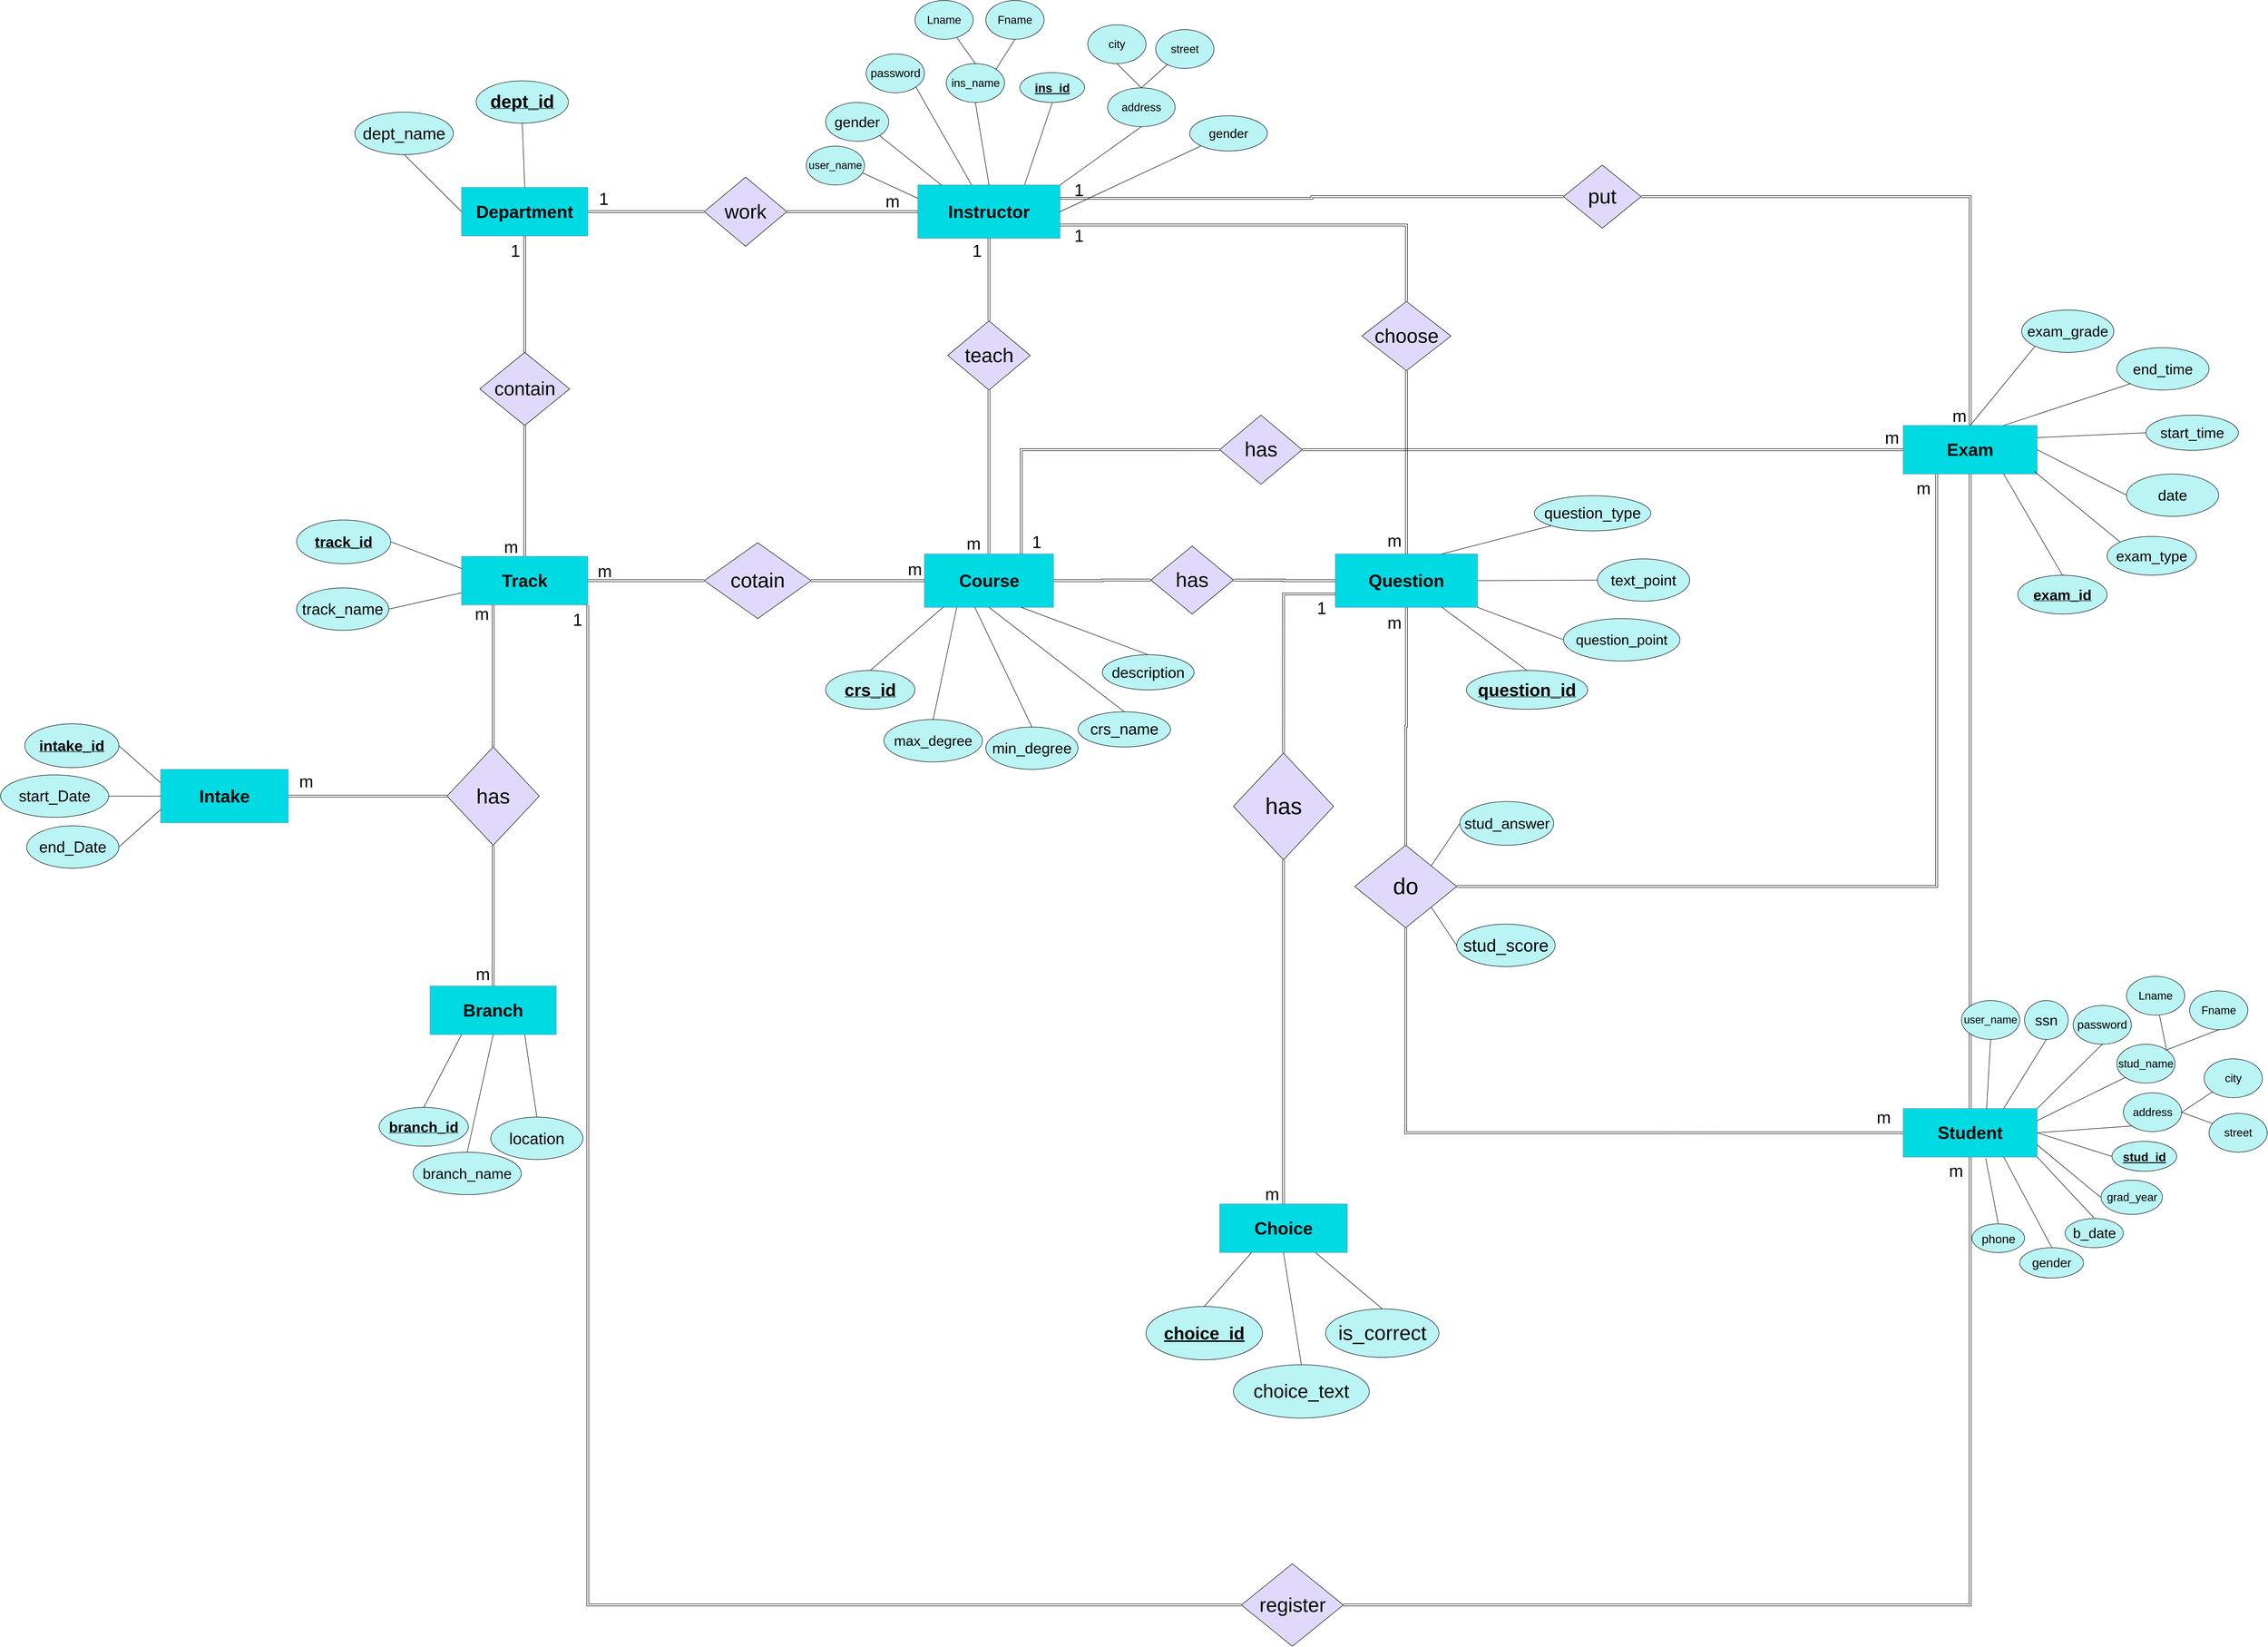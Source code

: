 <mxfile version="28.0.6">
  <diagram id="Y510HA3fxvAlY4W0fU_v" name="Page-1">
    <mxGraphModel dx="7230" dy="2580" grid="1" gridSize="10" guides="1" tooltips="1" connect="1" arrows="1" fold="1" page="1" pageScale="1" pageWidth="3300" pageHeight="4681" math="0" shadow="0">
      <root>
        <mxCell id="0" />
        <mxCell id="1" parent="0" />
        <mxCell id="_ncUiMCGVskBUBOPld8g-10" style="edgeStyle=orthogonalEdgeStyle;shape=link;rounded=0;orthogonalLoop=1;jettySize=auto;html=1;exitX=1;exitY=0.5;exitDx=0;exitDy=0;" parent="1" source="gt6wXpr9EtS7xhwxAVzs-2" target="_ncUiMCGVskBUBOPld8g-11" edge="1">
          <mxGeometry relative="1" as="geometry">
            <mxPoint x="530" y="2485" as="targetPoint" />
          </mxGeometry>
        </mxCell>
        <mxCell id="gt6wXpr9EtS7xhwxAVzs-2" value="&lt;font style=&quot;font-size: 36px;&quot;&gt;&lt;b style=&quot;&quot;&gt;Intake&lt;/b&gt;&lt;/font&gt;" style="rounded=0;whiteSpace=wrap;html=1;strokeWidth=1;fillColor=light-dark(#00dae3, #56aeff);strokeColor=#6c8ebf;" parent="1" vertex="1">
          <mxGeometry x="-220" y="2443.82" width="263" height="110" as="geometry" />
        </mxCell>
        <mxCell id="-V-z7xhwJEZhr13rw5rR-14" style="edgeStyle=orthogonalEdgeStyle;shape=link;rounded=0;orthogonalLoop=1;jettySize=auto;html=1;exitX=0.5;exitY=1;exitDx=0;exitDy=0;entryX=0.5;entryY=0;entryDx=0;entryDy=0;" parent="1" source="ghEDMHf0rRgoG01HlY_2-8" target="gt6wXpr9EtS7xhwxAVzs-5" edge="1">
          <mxGeometry relative="1" as="geometry" />
        </mxCell>
        <mxCell id="mWAadBHBOM-9umkQthMp-6" style="edgeStyle=orthogonalEdgeStyle;shape=link;rounded=0;orthogonalLoop=1;jettySize=auto;html=1;exitX=0;exitY=0.5;exitDx=0;exitDy=0;entryX=1;entryY=0.5;entryDx=0;entryDy=0;" parent="1" source="ghEDMHf0rRgoG01HlY_2-6" target="-sQpzmOSKnh0VmdjPz6c-3" edge="1">
          <mxGeometry relative="1" as="geometry" />
        </mxCell>
        <mxCell id="Lcuv7gyLhMzve4SIssHN-19" style="edgeStyle=orthogonalEdgeStyle;shape=link;rounded=0;orthogonalLoop=1;jettySize=auto;html=1;exitX=1;exitY=0.5;exitDx=0;exitDy=0;" parent="1" source="Lcuv7gyLhMzve4SIssHN-20" target="gt6wXpr9EtS7xhwxAVzs-6" edge="1">
          <mxGeometry relative="1" as="geometry" />
        </mxCell>
        <mxCell id="gt6wXpr9EtS7xhwxAVzs-4" value="&lt;b style=&quot;&quot;&gt;&lt;font style=&quot;font-size: 36px;&quot;&gt;Instructor&lt;/font&gt;&lt;/b&gt;" style="rounded=0;whiteSpace=wrap;html=1;strokeWidth=1;fillColor=light-dark(#00dae3, #56aeff);strokeColor=#6c8ebf;" parent="1" vertex="1">
          <mxGeometry x="1340" y="1240" width="293" height="110" as="geometry" />
        </mxCell>
        <mxCell id="mWAadBHBOM-9umkQthMp-2" style="edgeStyle=orthogonalEdgeStyle;shape=link;rounded=0;orthogonalLoop=1;jettySize=auto;html=1;exitX=1;exitY=0.5;exitDx=0;exitDy=0;entryX=0;entryY=0.5;entryDx=0;entryDy=0;" parent="1" source="Lcuv7gyLhMzve4SIssHN-22" target="-sQpzmOSKnh0VmdjPz6c-1" edge="1">
          <mxGeometry relative="1" as="geometry" />
        </mxCell>
        <mxCell id="gt6wXpr9EtS7xhwxAVzs-5" value="&lt;b style=&quot;&quot;&gt;&lt;font style=&quot;font-size: 36px;&quot;&gt;Course&lt;/font&gt;&lt;/b&gt;" style="rounded=0;whiteSpace=wrap;html=1;strokeWidth=1;fillColor=light-dark(#00dae3, #56aeff);strokeColor=#6c8ebf;" parent="1" vertex="1">
          <mxGeometry x="1353.5" y="2000" width="266" height="110" as="geometry" />
        </mxCell>
        <mxCell id="-V-z7xhwJEZhr13rw5rR-25" style="edgeStyle=orthogonalEdgeStyle;shape=link;rounded=0;orthogonalLoop=1;jettySize=auto;html=1;exitX=0.5;exitY=1;exitDx=0;exitDy=0;" parent="1" source="gt6wXpr9EtS7xhwxAVzs-6" target="-V-z7xhwJEZhr13rw5rR-24" edge="1">
          <mxGeometry relative="1" as="geometry" />
        </mxCell>
        <mxCell id="YkqHJXQgq8Sw7DReT307-6" style="edgeStyle=orthogonalEdgeStyle;shape=link;rounded=0;orthogonalLoop=1;jettySize=auto;html=1;exitX=0.25;exitY=1;exitDx=0;exitDy=0;entryX=1;entryY=0.5;entryDx=0;entryDy=0;" parent="1" source="gt6wXpr9EtS7xhwxAVzs-6" target="YkqHJXQgq8Sw7DReT307-4" edge="1">
          <mxGeometry relative="1" as="geometry" />
        </mxCell>
        <mxCell id="gt6wXpr9EtS7xhwxAVzs-6" value="&lt;font style=&quot;font-size: 36px;&quot;&gt;&lt;b style=&quot;&quot;&gt;Exam&lt;/b&gt;&lt;/font&gt;" style="rounded=0;whiteSpace=wrap;html=1;strokeWidth=1;fillColor=light-dark(#00dae3, #56aeff);strokeColor=#6c8ebf;" parent="1" vertex="1">
          <mxGeometry x="3370" y="1735.32" width="276" height="100" as="geometry" />
        </mxCell>
        <mxCell id="YkqHJXQgq8Sw7DReT307-2" style="edgeStyle=orthogonalEdgeStyle;shape=link;rounded=0;orthogonalLoop=1;jettySize=auto;html=1;exitX=0.5;exitY=1;exitDx=0;exitDy=0;entryX=0;entryY=0.5;entryDx=0;entryDy=0;" parent="1" source="YkqHJXQgq8Sw7DReT307-4" target="-V-z7xhwJEZhr13rw5rR-24" edge="1">
          <mxGeometry relative="1" as="geometry" />
        </mxCell>
        <mxCell id="ghEDMHf0rRgoG01HlY_2-20" style="edgeStyle=orthogonalEdgeStyle;shape=link;rounded=0;orthogonalLoop=1;jettySize=auto;html=1;exitX=0.5;exitY=0;exitDx=0;exitDy=0;entryX=0.5;entryY=1;entryDx=0;entryDy=0;" parent="1" source="-sQpzmOSKnh0VmdjPz6c-1" target="ghEDMHf0rRgoG01HlY_2-15" edge="1">
          <mxGeometry relative="1" as="geometry" />
        </mxCell>
        <mxCell id="-sQpzmOSKnh0VmdjPz6c-1" value="&lt;font style=&quot;font-size: 36px;&quot;&gt;&lt;b style=&quot;&quot;&gt;Question&lt;/b&gt;&lt;/font&gt;" style="rounded=0;whiteSpace=wrap;html=1;strokeWidth=1;fillColor=light-dark(#00dae3, #56aeff);strokeColor=#6c8ebf;" parent="1" vertex="1">
          <mxGeometry x="2200" y="2000" width="293" height="110" as="geometry" />
        </mxCell>
        <mxCell id="-sQpzmOSKnh0VmdjPz6c-2" value="&lt;font style=&quot;font-size: 36px;&quot;&gt;&lt;b style=&quot;&quot;&gt;Choice&lt;/b&gt;&lt;/font&gt;" style="rounded=0;whiteSpace=wrap;html=1;strokeWidth=1;fillColor=light-dark(#00dae3, #56aeff);strokeColor=#6c8ebf;" parent="1" vertex="1">
          <mxGeometry x="1961.75" y="3339" width="263" height="100" as="geometry" />
        </mxCell>
        <mxCell id="_ncUiMCGVskBUBOPld8g-5" style="edgeStyle=orthogonalEdgeStyle;shape=link;rounded=0;orthogonalLoop=1;jettySize=auto;html=1;exitX=0.5;exitY=1;exitDx=0;exitDy=0;entryX=0.5;entryY=0;entryDx=0;entryDy=0;" parent="1" source="ghEDMHf0rRgoG01HlY_2-3" target="_ncUiMCGVskBUBOPld8g-2" edge="1">
          <mxGeometry relative="1" as="geometry" />
        </mxCell>
        <mxCell id="-sQpzmOSKnh0VmdjPz6c-3" value="&lt;b style=&quot;&quot;&gt;&lt;font style=&quot;font-size: 36px;&quot;&gt;Department&lt;/font&gt;&lt;/b&gt;" style="rounded=0;whiteSpace=wrap;html=1;strokeWidth=1;fillColor=light-dark(#00dae3, #56aeff);strokeColor=#6c8ebf;" parent="1" vertex="1">
          <mxGeometry x="400" y="1245" width="260" height="100" as="geometry" />
        </mxCell>
        <mxCell id="Lcuv7gyLhMzve4SIssHN-10" style="edgeStyle=orthogonalEdgeStyle;shape=link;rounded=0;orthogonalLoop=1;jettySize=auto;html=1;exitX=0.5;exitY=1;exitDx=0;exitDy=0;entryX=1;entryY=0.5;entryDx=0;entryDy=0;" parent="1" source="-V-z7xhwJEZhr13rw5rR-24" target="Lcuv7gyLhMzve4SIssHN-1" edge="1">
          <mxGeometry relative="1" as="geometry" />
        </mxCell>
        <mxCell id="-V-z7xhwJEZhr13rw5rR-24" value="&lt;font style=&quot;font-size: 36px;&quot;&gt;&lt;b style=&quot;&quot;&gt;Student&lt;/b&gt;&lt;/font&gt;" style="rounded=0;whiteSpace=wrap;html=1;strokeWidth=1;fillColor=light-dark(#00dae3, #56aeff);strokeColor=#6c8ebf;" parent="1" vertex="1">
          <mxGeometry x="3370" y="3142.32" width="276" height="100" as="geometry" />
        </mxCell>
        <mxCell id="YkqHJXQgq8Sw7DReT307-7" style="edgeStyle=orthogonalEdgeStyle;shape=link;rounded=0;orthogonalLoop=1;jettySize=auto;html=1;entryX=0.5;entryY=1;entryDx=0;entryDy=0;" parent="1" source="YkqHJXQgq8Sw7DReT307-4" target="-sQpzmOSKnh0VmdjPz6c-1" edge="1">
          <mxGeometry relative="1" as="geometry" />
        </mxCell>
        <mxCell id="YkqHJXQgq8Sw7DReT307-4" value="&lt;font style=&quot;font-size: 47px;&quot;&gt;do&lt;/font&gt;" style="rhombus;whiteSpace=wrap;html=1;fillColor=light-dark(#e0d9fb, #ededed);" parent="1" vertex="1">
          <mxGeometry x="2240" y="2600" width="210" height="170" as="geometry" />
        </mxCell>
        <mxCell id="_ncUiMCGVskBUBOPld8g-4" style="edgeStyle=orthogonalEdgeStyle;shape=link;rounded=0;orthogonalLoop=1;jettySize=auto;html=1;exitX=1;exitY=0.5;exitDx=0;exitDy=0;entryX=0;entryY=0.5;entryDx=0;entryDy=0;" parent="1" source="ghEDMHf0rRgoG01HlY_2-1" target="gt6wXpr9EtS7xhwxAVzs-5" edge="1">
          <mxGeometry relative="1" as="geometry" />
        </mxCell>
        <mxCell id="_ncUiMCGVskBUBOPld8g-7" style="edgeStyle=orthogonalEdgeStyle;shape=link;rounded=0;orthogonalLoop=1;jettySize=auto;html=1;exitX=0.5;exitY=1;exitDx=0;exitDy=0;entryX=0.5;entryY=0;entryDx=0;entryDy=0;" parent="1" source="_ncUiMCGVskBUBOPld8g-11" target="_ncUiMCGVskBUBOPld8g-6" edge="1">
          <mxGeometry relative="1" as="geometry" />
        </mxCell>
        <mxCell id="_ncUiMCGVskBUBOPld8g-21" style="edgeStyle=orthogonalEdgeStyle;shape=link;rounded=0;orthogonalLoop=1;jettySize=auto;html=1;exitX=0.25;exitY=1;exitDx=0;exitDy=0;entryX=0.5;entryY=0;entryDx=0;entryDy=0;" parent="1" source="_ncUiMCGVskBUBOPld8g-2" target="_ncUiMCGVskBUBOPld8g-11" edge="1">
          <mxGeometry relative="1" as="geometry">
            <mxPoint x="465.545" y="2400" as="targetPoint" />
          </mxGeometry>
        </mxCell>
        <mxCell id="Lcuv7gyLhMzve4SIssHN-9" style="edgeStyle=orthogonalEdgeStyle;shape=link;rounded=0;orthogonalLoop=1;jettySize=auto;html=1;exitX=1;exitY=1;exitDx=0;exitDy=0;entryX=0;entryY=0.5;entryDx=0;entryDy=0;" parent="1" source="_ncUiMCGVskBUBOPld8g-2" target="Lcuv7gyLhMzve4SIssHN-1" edge="1">
          <mxGeometry relative="1" as="geometry" />
        </mxCell>
        <mxCell id="_ncUiMCGVskBUBOPld8g-2" value="&lt;b style=&quot;&quot;&gt;&lt;font style=&quot;font-size: 36px;&quot;&gt;Track&lt;/font&gt;&lt;/b&gt;" style="rounded=0;whiteSpace=wrap;html=1;strokeWidth=1;fillColor=light-dark(#00dae3, #56aeff);strokeColor=#6c8ebf;" parent="1" vertex="1">
          <mxGeometry x="400" y="2005" width="260" height="100" as="geometry" />
        </mxCell>
        <mxCell id="_ncUiMCGVskBUBOPld8g-6" value="&lt;b style=&quot;&quot;&gt;&lt;font style=&quot;font-size: 36px;&quot;&gt;Branch&lt;/font&gt;&lt;/b&gt;" style="rounded=0;whiteSpace=wrap;html=1;strokeWidth=1;fillColor=light-dark(#00dae3, #56aeff);strokeColor=#6c8ebf;" parent="1" vertex="1">
          <mxGeometry x="335" y="2890" width="260" height="100" as="geometry" />
        </mxCell>
        <mxCell id="_ncUiMCGVskBUBOPld8g-11" value="&lt;font style=&quot;font-size: 43px;&quot;&gt;has&lt;/font&gt;" style="rhombus;whiteSpace=wrap;html=1;fillColor=light-dark(#e0d9fb, #ededed);strokeWidth=1;perimeterSpacing=0;" parent="1" vertex="1">
          <mxGeometry x="370" y="2397.63" width="190" height="202.37" as="geometry" />
        </mxCell>
        <mxCell id="ghEDMHf0rRgoG01HlY_2-2" value="" style="edgeStyle=orthogonalEdgeStyle;shape=link;rounded=0;orthogonalLoop=1;jettySize=auto;html=1;exitX=1;exitY=0.5;exitDx=0;exitDy=0;entryX=0;entryY=0.5;entryDx=0;entryDy=0;" parent="1" source="_ncUiMCGVskBUBOPld8g-2" target="ghEDMHf0rRgoG01HlY_2-1" edge="1">
          <mxGeometry relative="1" as="geometry">
            <mxPoint x="660" y="2055" as="sourcePoint" />
            <mxPoint x="1353" y="2055" as="targetPoint" />
          </mxGeometry>
        </mxCell>
        <mxCell id="ghEDMHf0rRgoG01HlY_2-1" value="&lt;font style=&quot;font-size: 42px;&quot;&gt;cotain&lt;/font&gt;" style="rhombus;whiteSpace=wrap;html=1;fillColor=light-dark(#e0d9fb, #ededed);strokeWidth=1;perimeterSpacing=0;" parent="1" vertex="1">
          <mxGeometry x="900" y="1976.91" width="220" height="156.18" as="geometry" />
        </mxCell>
        <mxCell id="ghEDMHf0rRgoG01HlY_2-4" value="" style="edgeStyle=orthogonalEdgeStyle;shape=link;rounded=0;orthogonalLoop=1;jettySize=auto;html=1;exitX=0.5;exitY=1;exitDx=0;exitDy=0;entryX=0.5;entryY=0;entryDx=0;entryDy=0;" parent="1" source="-sQpzmOSKnh0VmdjPz6c-3" target="ghEDMHf0rRgoG01HlY_2-3" edge="1">
          <mxGeometry relative="1" as="geometry">
            <mxPoint x="530" y="1345" as="sourcePoint" />
            <mxPoint x="530" y="2005" as="targetPoint" />
          </mxGeometry>
        </mxCell>
        <mxCell id="ghEDMHf0rRgoG01HlY_2-3" value="&lt;font style=&quot;font-size: 39px;&quot;&gt;contain&lt;/font&gt;" style="rhombus;whiteSpace=wrap;html=1;fillColor=light-dark(#e0d9fb, #ededed);strokeWidth=1;perimeterSpacing=0;" parent="1" vertex="1">
          <mxGeometry x="437.5" y="1584.95" width="185" height="150.37" as="geometry" />
        </mxCell>
        <mxCell id="ghEDMHf0rRgoG01HlY_2-7" value="" style="edgeStyle=orthogonalEdgeStyle;shape=link;rounded=0;orthogonalLoop=1;jettySize=auto;html=1;exitX=0;exitY=0.5;exitDx=0;exitDy=0;entryX=1;entryY=0.5;entryDx=0;entryDy=0;" parent="1" source="gt6wXpr9EtS7xhwxAVzs-4" target="ghEDMHf0rRgoG01HlY_2-6" edge="1">
          <mxGeometry relative="1" as="geometry">
            <mxPoint x="1340" y="1295" as="sourcePoint" />
            <mxPoint x="660" y="1295" as="targetPoint" />
          </mxGeometry>
        </mxCell>
        <mxCell id="ghEDMHf0rRgoG01HlY_2-6" value="&lt;font style=&quot;font-size: 41px;&quot;&gt;work&lt;/font&gt;" style="rhombus;whiteSpace=wrap;html=1;fillColor=light-dark(#e0d9fb, #ededed);strokeWidth=1;perimeterSpacing=0;" parent="1" vertex="1">
          <mxGeometry x="900" y="1223.82" width="170" height="142.37" as="geometry" />
        </mxCell>
        <mxCell id="ghEDMHf0rRgoG01HlY_2-9" value="" style="edgeStyle=orthogonalEdgeStyle;shape=link;rounded=0;orthogonalLoop=1;jettySize=auto;html=1;exitX=0.5;exitY=1;exitDx=0;exitDy=0;entryX=0.5;entryY=0;entryDx=0;entryDy=0;" parent="1" source="gt6wXpr9EtS7xhwxAVzs-4" target="ghEDMHf0rRgoG01HlY_2-8" edge="1">
          <mxGeometry relative="1" as="geometry">
            <mxPoint x="1487" y="1350" as="sourcePoint" />
            <mxPoint x="1487" y="2000" as="targetPoint" />
          </mxGeometry>
        </mxCell>
        <mxCell id="ghEDMHf0rRgoG01HlY_2-8" value="&lt;font style=&quot;font-size: 41px;&quot;&gt;teach&lt;/font&gt;" style="rhombus;whiteSpace=wrap;html=1;fillColor=light-dark(#e0d9fb, #ededed);strokeWidth=1;perimeterSpacing=0;" parent="1" vertex="1">
          <mxGeometry x="1401.5" y="1520" width="170" height="142.37" as="geometry" />
        </mxCell>
        <mxCell id="ghEDMHf0rRgoG01HlY_2-13" value="" style="edgeStyle=orthogonalEdgeStyle;shape=link;rounded=0;orthogonalLoop=1;jettySize=auto;html=1;exitX=0.75;exitY=0;exitDx=0;exitDy=0;entryX=0;entryY=0.5;entryDx=0;entryDy=0;" parent="1" source="gt6wXpr9EtS7xhwxAVzs-5" target="ghEDMHf0rRgoG01HlY_2-10" edge="1">
          <mxGeometry relative="1" as="geometry">
            <mxPoint x="1553" y="2000" as="sourcePoint" />
            <mxPoint x="2910" y="1782" as="targetPoint" />
          </mxGeometry>
        </mxCell>
        <mxCell id="ghEDMHf0rRgoG01HlY_2-14" style="edgeStyle=orthogonalEdgeStyle;shape=link;rounded=0;orthogonalLoop=1;jettySize=auto;html=1;exitX=1;exitY=0.5;exitDx=0;exitDy=0;entryX=0;entryY=0.5;entryDx=0;entryDy=0;" parent="1" source="ghEDMHf0rRgoG01HlY_2-10" target="gt6wXpr9EtS7xhwxAVzs-6" edge="1">
          <mxGeometry relative="1" as="geometry" />
        </mxCell>
        <mxCell id="ghEDMHf0rRgoG01HlY_2-10" value="&lt;font style=&quot;font-size: 42px;&quot;&gt;has&lt;/font&gt;" style="rhombus;whiteSpace=wrap;html=1;fillColor=light-dark(#e0d9fb, #ededed);strokeWidth=1;perimeterSpacing=0;" parent="1" vertex="1">
          <mxGeometry x="1961.75" y="1714.13" width="170" height="142.37" as="geometry" />
        </mxCell>
        <mxCell id="ghEDMHf0rRgoG01HlY_2-16" value="" style="edgeStyle=orthogonalEdgeStyle;shape=link;rounded=0;orthogonalLoop=1;jettySize=auto;html=1;exitX=1;exitY=0.75;exitDx=0;exitDy=0;entryX=0.5;entryY=0;entryDx=0;entryDy=0;" parent="1" source="gt6wXpr9EtS7xhwxAVzs-4" target="ghEDMHf0rRgoG01HlY_2-15" edge="1">
          <mxGeometry relative="1" as="geometry">
            <mxPoint x="1633" y="1323" as="sourcePoint" />
            <mxPoint x="2347" y="2000" as="targetPoint" />
          </mxGeometry>
        </mxCell>
        <mxCell id="ghEDMHf0rRgoG01HlY_2-15" value="&lt;font style=&quot;font-size: 41px;&quot;&gt;choose&lt;/font&gt;" style="rhombus;whiteSpace=wrap;html=1;fillColor=light-dark(#e0d9fb, #ededed);strokeWidth=1;perimeterSpacing=0;" parent="1" vertex="1">
          <mxGeometry x="2254.68" y="1480" width="183.63" height="142.37" as="geometry" />
        </mxCell>
        <mxCell id="Lcuv7gyLhMzve4SIssHN-1" value="&lt;font style=&quot;font-size: 41px;&quot;&gt;register&lt;/font&gt;" style="rhombus;whiteSpace=wrap;html=1;fillColor=light-dark(#e0d9fb, #ededed);" parent="1" vertex="1">
          <mxGeometry x="2006.5" y="4080" width="210" height="170" as="geometry" />
        </mxCell>
        <mxCell id="Lcuv7gyLhMzve4SIssHN-21" value="" style="edgeStyle=orthogonalEdgeStyle;shape=link;rounded=0;orthogonalLoop=1;jettySize=auto;html=1;exitX=1;exitY=0.25;exitDx=0;exitDy=0;" parent="1" source="gt6wXpr9EtS7xhwxAVzs-4" target="Lcuv7gyLhMzve4SIssHN-20" edge="1">
          <mxGeometry relative="1" as="geometry">
            <mxPoint x="1633" y="1268" as="sourcePoint" />
            <mxPoint x="3508" y="1735" as="targetPoint" />
          </mxGeometry>
        </mxCell>
        <mxCell id="Lcuv7gyLhMzve4SIssHN-20" value="&lt;font style=&quot;font-size: 42px;&quot;&gt;put&lt;/font&gt;" style="rhombus;whiteSpace=wrap;html=1;fillColor=light-dark(#e0d9fb, #ededed);" parent="1" vertex="1">
          <mxGeometry x="2670" y="1199" width="160" height="130" as="geometry" />
        </mxCell>
        <mxCell id="Lcuv7gyLhMzve4SIssHN-23" value="" style="edgeStyle=orthogonalEdgeStyle;shape=link;rounded=0;orthogonalLoop=1;jettySize=auto;html=1;exitX=1;exitY=0.5;exitDx=0;exitDy=0;entryX=0;entryY=0.5;entryDx=0;entryDy=0;" parent="1" source="gt6wXpr9EtS7xhwxAVzs-5" target="Lcuv7gyLhMzve4SIssHN-22" edge="1">
          <mxGeometry relative="1" as="geometry">
            <mxPoint x="1620" y="2055" as="sourcePoint" />
            <mxPoint x="2200" y="2055" as="targetPoint" />
          </mxGeometry>
        </mxCell>
        <mxCell id="Lcuv7gyLhMzve4SIssHN-22" value="&lt;font style=&quot;font-size: 42px;&quot;&gt;has&lt;/font&gt;" style="rhombus;whiteSpace=wrap;html=1;fillColor=light-dark(#e0d9fb, #ededed);" parent="1" vertex="1">
          <mxGeometry x="1820" y="1983.82" width="170" height="140" as="geometry" />
        </mxCell>
        <mxCell id="Lcuv7gyLhMzve4SIssHN-25" value="" style="edgeStyle=orthogonalEdgeStyle;shape=link;rounded=0;orthogonalLoop=1;jettySize=auto;html=1;exitX=0;exitY=0.75;exitDx=0;exitDy=0;entryX=0.5;entryY=0;entryDx=0;entryDy=0;" parent="1" source="-sQpzmOSKnh0VmdjPz6c-1" target="Lcuv7gyLhMzve4SIssHN-24" edge="1">
          <mxGeometry relative="1" as="geometry">
            <mxPoint x="2200" y="2083" as="sourcePoint" />
            <mxPoint x="2112" y="3329" as="targetPoint" />
          </mxGeometry>
        </mxCell>
        <mxCell id="Lcuv7gyLhMzve4SIssHN-26" style="edgeStyle=orthogonalEdgeStyle;shape=link;rounded=0;orthogonalLoop=1;jettySize=auto;html=1;exitX=0.5;exitY=1;exitDx=0;exitDy=0;entryX=0.5;entryY=0;entryDx=0;entryDy=0;" parent="1" source="Lcuv7gyLhMzve4SIssHN-24" target="-sQpzmOSKnh0VmdjPz6c-2" edge="1">
          <mxGeometry relative="1" as="geometry" />
        </mxCell>
        <mxCell id="Lcuv7gyLhMzve4SIssHN-24" value="&lt;font style=&quot;font-size: 47px;&quot;&gt;has&lt;/font&gt;" style="rhombus;whiteSpace=wrap;html=1;fillColor=light-dark(#e0d9fb, #ededed);" parent="1" vertex="1">
          <mxGeometry x="1990" y="2410" width="206.5" height="220" as="geometry" />
        </mxCell>
        <mxCell id="Lcuv7gyLhMzve4SIssHN-31" value="" style="endArrow=none;html=1;rounded=0;exitX=0.75;exitY=0;exitDx=0;exitDy=0;entryX=0.5;entryY=1;entryDx=0;entryDy=0;" parent="1" source="-V-z7xhwJEZhr13rw5rR-24" target="11X91SY8pe6WJFM1M_jt-32" edge="1">
          <mxGeometry width="50" height="50" relative="1" as="geometry">
            <mxPoint x="3610" y="3080" as="sourcePoint" />
            <mxPoint x="3660" y="2930" as="targetPoint" />
          </mxGeometry>
        </mxCell>
        <mxCell id="Lcuv7gyLhMzve4SIssHN-33" value="" style="endArrow=none;html=1;rounded=0;exitX=0.622;exitY=0.01;exitDx=0;exitDy=0;exitPerimeter=0;entryX=0.5;entryY=1;entryDx=0;entryDy=0;" parent="1" source="-V-z7xhwJEZhr13rw5rR-24" target="11X91SY8pe6WJFM1M_jt-17" edge="1">
          <mxGeometry width="50" height="50" relative="1" as="geometry">
            <mxPoint x="3550" y="3030" as="sourcePoint" />
            <mxPoint x="3540" y="2900" as="targetPoint" />
          </mxGeometry>
        </mxCell>
        <mxCell id="11X91SY8pe6WJFM1M_jt-2" value="&lt;font style=&quot;font-size: 25px;&quot;&gt;&lt;u style=&quot;&quot;&gt;&lt;b style=&quot;&quot;&gt;stud_id&lt;/b&gt;&lt;/u&gt;&lt;/font&gt;" style="ellipse;whiteSpace=wrap;html=1;strokeWidth=1;perimeterSpacing=1;fillColor=light-dark(#baf4f5, #ededed);" parent="1" vertex="1">
          <mxGeometry x="3800" y="3210" width="133.5" height="61.5" as="geometry" />
        </mxCell>
        <mxCell id="11X91SY8pe6WJFM1M_jt-9" value="&lt;font style=&quot;font-size: 29px;&quot;&gt;b_date&lt;/font&gt;" style="ellipse;whiteSpace=wrap;html=1;strokeWidth=1;perimeterSpacing=1;fillColor=light-dark(#baf4f5, #ededed);" parent="1" vertex="1">
          <mxGeometry x="3703.5" y="3369" width="120" height="60" as="geometry" />
        </mxCell>
        <mxCell id="11X91SY8pe6WJFM1M_jt-10" value="&lt;font style=&quot;font-size: 23px;&quot;&gt;grad_year&lt;/font&gt;" style="ellipse;whiteSpace=wrap;html=1;strokeWidth=1;perimeterSpacing=1;fillColor=light-dark(#baf4f5, #ededed);" parent="1" vertex="1">
          <mxGeometry x="3777.5" y="3290" width="126.5" height="70.32" as="geometry" />
        </mxCell>
        <mxCell id="11X91SY8pe6WJFM1M_jt-13" value="&lt;font style=&quot;font-size: 26px;&quot;&gt;gender&lt;/font&gt;" style="ellipse;whiteSpace=wrap;html=1;strokeWidth=1;perimeterSpacing=1;rotation=0;fillColor=light-dark(#baf4f5, #ededed);" parent="1" vertex="1">
          <mxGeometry x="3610" y="3429" width="131.5" height="62.5" as="geometry" />
        </mxCell>
        <mxCell id="11X91SY8pe6WJFM1M_jt-14" value="&lt;font style=&quot;font-size: 25px;&quot;&gt;phone&lt;/font&gt;" style="ellipse;whiteSpace=wrap;html=1;strokeWidth=1;perimeterSpacing=1;fillColor=light-dark(#baf4f5, #ededed);" parent="1" vertex="1">
          <mxGeometry x="3511.5" y="3380" width="108.5" height="59" as="geometry" />
        </mxCell>
        <mxCell id="11X91SY8pe6WJFM1M_jt-17" value="&lt;font style=&quot;font-size: 22px;&quot;&gt;user_name&lt;/font&gt;" style="ellipse;whiteSpace=wrap;html=1;fillColor=light-dark(#baf4f5, #ededed);" parent="1" vertex="1">
          <mxGeometry x="3490" y="2920" width="120" height="80" as="geometry" />
        </mxCell>
        <mxCell id="11X91SY8pe6WJFM1M_jt-32" value="&lt;font style=&quot;font-size: 30px;&quot;&gt;ssn&lt;/font&gt;" style="ellipse;whiteSpace=wrap;html=1;fillColor=light-dark(#baf4f5, #ededed);" parent="1" vertex="1">
          <mxGeometry x="3620" y="2920" width="90" height="80" as="geometry" />
        </mxCell>
        <mxCell id="11X91SY8pe6WJFM1M_jt-33" value="&lt;font style=&quot;font-size: 24px;&quot;&gt;password&lt;/font&gt;" style="ellipse;whiteSpace=wrap;html=1;fillColor=light-dark(#baf4f5, #ededed);" parent="1" vertex="1">
          <mxGeometry x="3720" y="2930" width="120" height="80" as="geometry" />
        </mxCell>
        <mxCell id="_KUafuUYz9c5BTiGu38G-1" value="&lt;font style=&quot;font-size: 23px;&quot;&gt;stud_name&lt;/font&gt;" style="ellipse;whiteSpace=wrap;html=1;fillColor=light-dark(#baf4f5, #ededed);" parent="1" vertex="1">
          <mxGeometry x="3810" y="3010" width="120" height="80" as="geometry" />
        </mxCell>
        <mxCell id="_KUafuUYz9c5BTiGu38G-2" value="" style="endArrow=none;html=1;rounded=0;exitX=1;exitY=0.25;exitDx=0;exitDy=0;entryX=0;entryY=1;entryDx=0;entryDy=0;" parent="1" source="-V-z7xhwJEZhr13rw5rR-24" target="_KUafuUYz9c5BTiGu38G-1" edge="1">
          <mxGeometry width="50" height="50" relative="1" as="geometry">
            <mxPoint x="3820" y="2880" as="sourcePoint" />
            <mxPoint x="3870" y="2830" as="targetPoint" />
          </mxGeometry>
        </mxCell>
        <mxCell id="L6hsn2K8NmfEs2gSqm9i-3" value="" style="endArrow=none;html=1;rounded=0;exitX=1;exitY=0;exitDx=0;exitDy=0;entryX=0.5;entryY=1;entryDx=0;entryDy=0;" parent="1" source="_KUafuUYz9c5BTiGu38G-1" target="L6hsn2K8NmfEs2gSqm9i-6" edge="1">
          <mxGeometry width="50" height="50" relative="1" as="geometry">
            <mxPoint x="3940" y="3125" as="sourcePoint" />
            <mxPoint x="4010" y="2890" as="targetPoint" />
          </mxGeometry>
        </mxCell>
        <mxCell id="L6hsn2K8NmfEs2gSqm9i-5" value="" style="endArrow=none;html=1;rounded=0;exitX=1;exitY=0;exitDx=0;exitDy=0;" parent="1" source="_KUafuUYz9c5BTiGu38G-1" target="L6hsn2K8NmfEs2gSqm9i-4" edge="1">
          <mxGeometry width="50" height="50" relative="1" as="geometry">
            <mxPoint x="3902" y="2975" as="sourcePoint" />
            <mxPoint x="3890" y="2850" as="targetPoint" />
          </mxGeometry>
        </mxCell>
        <mxCell id="L6hsn2K8NmfEs2gSqm9i-4" value="&lt;font style=&quot;font-size: 23px;&quot;&gt;Lname&lt;/font&gt;" style="ellipse;whiteSpace=wrap;html=1;fillColor=light-dark(#baf4f5, #ededed);" parent="1" vertex="1">
          <mxGeometry x="3830" y="2870" width="120" height="80" as="geometry" />
        </mxCell>
        <mxCell id="L6hsn2K8NmfEs2gSqm9i-6" value="&lt;font style=&quot;font-size: 23px;&quot;&gt;Fname&lt;/font&gt;" style="ellipse;whiteSpace=wrap;html=1;fillColor=light-dark(#baf4f5, #ededed);" parent="1" vertex="1">
          <mxGeometry x="3960" y="2900" width="120" height="80" as="geometry" />
        </mxCell>
        <mxCell id="L6hsn2K8NmfEs2gSqm9i-12" value="" style="endArrow=none;html=1;rounded=0;exitX=1;exitY=0.5;exitDx=0;exitDy=0;entryX=0;entryY=1;entryDx=0;entryDy=0;" parent="1" source="-V-z7xhwJEZhr13rw5rR-24" target="L6hsn2K8NmfEs2gSqm9i-13" edge="1">
          <mxGeometry width="50" height="50" relative="1" as="geometry">
            <mxPoint x="3690" y="3191.07" as="sourcePoint" />
            <mxPoint x="3840" y="3130" as="targetPoint" />
          </mxGeometry>
        </mxCell>
        <mxCell id="L6hsn2K8NmfEs2gSqm9i-13" value="&lt;span style=&quot;font-size: 23px;&quot;&gt;address&lt;/span&gt;" style="ellipse;whiteSpace=wrap;html=1;fillColor=light-dark(#baf4f5, #ededed);" parent="1" vertex="1">
          <mxGeometry x="3823.5" y="3110" width="120" height="80" as="geometry" />
        </mxCell>
        <mxCell id="L6hsn2K8NmfEs2gSqm9i-17" value="" style="endArrow=none;html=1;rounded=0;exitX=1;exitY=0.5;exitDx=0;exitDy=0;entryX=0;entryY=0.5;entryDx=0;entryDy=0;" parent="1" source="-V-z7xhwJEZhr13rw5rR-24" target="11X91SY8pe6WJFM1M_jt-2" edge="1">
          <mxGeometry width="50" height="50" relative="1" as="geometry">
            <mxPoint x="3710" y="3200" as="sourcePoint" />
            <mxPoint x="3930" y="3180" as="targetPoint" />
          </mxGeometry>
        </mxCell>
        <mxCell id="j8pLMdyv14ZoFIphvLqD-1" value="" style="endArrow=none;html=1;rounded=0;exitX=1;exitY=0;exitDx=0;exitDy=0;entryX=1;entryY=0.5;entryDx=0;entryDy=0;" parent="1" source="j8pLMdyv14ZoFIphvLqD-2" target="L6hsn2K8NmfEs2gSqm9i-13" edge="1">
          <mxGeometry width="50" height="50" relative="1" as="geometry">
            <mxPoint x="4140" y="3200.5" as="sourcePoint" />
            <mxPoint x="4140" y="3080" as="targetPoint" />
          </mxGeometry>
        </mxCell>
        <mxCell id="j8pLMdyv14ZoFIphvLqD-2" value="&lt;font style=&quot;font-size: 23px;&quot;&gt;city&lt;/font&gt;" style="ellipse;whiteSpace=wrap;html=1;fillColor=light-dark(#baf4f5, #ededed);" parent="1" vertex="1">
          <mxGeometry x="3990" y="3040" width="120" height="80" as="geometry" />
        </mxCell>
        <mxCell id="j8pLMdyv14ZoFIphvLqD-3" value="&lt;font style=&quot;font-size: 23px;&quot;&gt;street&lt;/font&gt;" style="ellipse;whiteSpace=wrap;html=1;fillColor=light-dark(#baf4f5, #ededed);" parent="1" vertex="1">
          <mxGeometry x="4000" y="3152.32" width="120" height="80" as="geometry" />
        </mxCell>
        <mxCell id="j8pLMdyv14ZoFIphvLqD-4" value="" style="endArrow=none;html=1;rounded=0;exitX=1;exitY=0.75;exitDx=0;exitDy=0;entryX=0;entryY=0.5;entryDx=0;entryDy=0;" parent="1" source="-V-z7xhwJEZhr13rw5rR-24" target="11X91SY8pe6WJFM1M_jt-10" edge="1">
          <mxGeometry width="50" height="50" relative="1" as="geometry">
            <mxPoint x="3830" y="3260" as="sourcePoint" />
            <mxPoint x="3930" y="3240" as="targetPoint" />
          </mxGeometry>
        </mxCell>
        <mxCell id="j8pLMdyv14ZoFIphvLqD-6" value="" style="endArrow=none;html=1;rounded=0;exitX=1;exitY=0.5;exitDx=0;exitDy=0;" parent="1" source="L6hsn2K8NmfEs2gSqm9i-13" target="j8pLMdyv14ZoFIphvLqD-3" edge="1">
          <mxGeometry width="50" height="50" relative="1" as="geometry">
            <mxPoint x="4053.5" y="3074" as="sourcePoint" />
            <mxPoint x="4103.5" y="3024" as="targetPoint" />
          </mxGeometry>
        </mxCell>
        <mxCell id="j8pLMdyv14ZoFIphvLqD-10" value="" style="endArrow=none;html=1;rounded=0;exitX=1;exitY=1;exitDx=0;exitDy=0;entryX=0.5;entryY=0;entryDx=0;entryDy=0;" parent="1" source="-V-z7xhwJEZhr13rw5rR-24" target="11X91SY8pe6WJFM1M_jt-9" edge="1">
          <mxGeometry width="50" height="50" relative="1" as="geometry">
            <mxPoint x="3690" y="3300" as="sourcePoint" />
            <mxPoint x="3900" y="3290" as="targetPoint" />
          </mxGeometry>
        </mxCell>
        <mxCell id="j8pLMdyv14ZoFIphvLqD-11" value="" style="endArrow=none;html=1;rounded=0;exitX=0.75;exitY=1;exitDx=0;exitDy=0;entryX=0.5;entryY=0;entryDx=0;entryDy=0;" parent="1" source="-V-z7xhwJEZhr13rw5rR-24" target="11X91SY8pe6WJFM1M_jt-13" edge="1">
          <mxGeometry width="50" height="50" relative="1" as="geometry">
            <mxPoint x="3780" y="3440" as="sourcePoint" />
            <mxPoint x="3850" y="3340" as="targetPoint" />
          </mxGeometry>
        </mxCell>
        <mxCell id="j8pLMdyv14ZoFIphvLqD-12" value="" style="endArrow=none;html=1;rounded=0;exitX=0.616;exitY=1.027;exitDx=0;exitDy=0;exitPerimeter=0;entryX=0.5;entryY=0;entryDx=0;entryDy=0;" parent="1" source="-V-z7xhwJEZhr13rw5rR-24" target="11X91SY8pe6WJFM1M_jt-14" edge="1">
          <mxGeometry width="50" height="50" relative="1" as="geometry">
            <mxPoint x="3950" y="3430" as="sourcePoint" />
            <mxPoint x="3770" y="3430" as="targetPoint" />
          </mxGeometry>
        </mxCell>
        <mxCell id="j8pLMdyv14ZoFIphvLqD-20" value="" style="endArrow=none;html=1;rounded=0;exitX=1;exitY=0;exitDx=0;exitDy=0;entryX=0.5;entryY=1;entryDx=0;entryDy=0;" parent="1" source="-V-z7xhwJEZhr13rw5rR-24" target="11X91SY8pe6WJFM1M_jt-33" edge="1">
          <mxGeometry width="50" height="50" relative="1" as="geometry">
            <mxPoint x="3800" y="2890" as="sourcePoint" />
            <mxPoint x="3720" y="3020" as="targetPoint" />
          </mxGeometry>
        </mxCell>
        <mxCell id="_zbzU1hTHlq6Wiyv0RqP-1" value="" style="endArrow=none;html=1;rounded=0;exitX=0.25;exitY=1;exitDx=0;exitDy=0;entryX=0.5;entryY=0;entryDx=0;entryDy=0;" parent="1" source="-sQpzmOSKnh0VmdjPz6c-2" target="6IbCY1L3RP945PrHbFw4-2" edge="1">
          <mxGeometry width="50" height="50" relative="1" as="geometry">
            <mxPoint x="2010" y="3510" as="sourcePoint" />
            <mxPoint x="1990" y="3590" as="targetPoint" />
          </mxGeometry>
        </mxCell>
        <mxCell id="6IbCY1L3RP945PrHbFw4-1" value="&lt;font style=&quot;font-size: 42px;&quot;&gt;is_correct&lt;/font&gt;" style="ellipse;whiteSpace=wrap;html=1;fillColor=light-dark(#baf4f5, #ededed);" parent="1" vertex="1">
          <mxGeometry x="2180" y="3555" width="233.5" height="100" as="geometry" />
        </mxCell>
        <mxCell id="6IbCY1L3RP945PrHbFw4-2" value="&lt;font style=&quot;font-size: 36px;&quot;&gt;&lt;b style=&quot;&quot;&gt;&lt;u style=&quot;&quot;&gt;choice_id&lt;/u&gt;&lt;/b&gt;&lt;/font&gt;" style="ellipse;whiteSpace=wrap;html=1;fillColor=light-dark(#baf4f5, #ededed);" parent="1" vertex="1">
          <mxGeometry x="1810" y="3550" width="240" height="110" as="geometry" />
        </mxCell>
        <mxCell id="6IbCY1L3RP945PrHbFw4-3" value="&lt;font style=&quot;font-size: 39px;&quot;&gt;choice_text&lt;/font&gt;" style="ellipse;whiteSpace=wrap;html=1;fillColor=light-dark(#baf4f5, #ededed);" parent="1" vertex="1">
          <mxGeometry x="1990" y="3670" width="280" height="110" as="geometry" />
        </mxCell>
        <mxCell id="6IbCY1L3RP945PrHbFw4-5" value="" style="endArrow=none;html=1;rounded=0;entryX=0.5;entryY=1;entryDx=0;entryDy=0;exitX=0.5;exitY=0;exitDx=0;exitDy=0;" parent="1" source="6IbCY1L3RP945PrHbFw4-3" target="-sQpzmOSKnh0VmdjPz6c-2" edge="1">
          <mxGeometry width="50" height="50" relative="1" as="geometry">
            <mxPoint x="2120" y="3590" as="sourcePoint" />
            <mxPoint x="2131.75" y="3510" as="targetPoint" />
          </mxGeometry>
        </mxCell>
        <mxCell id="6IbCY1L3RP945PrHbFw4-6" value="" style="endArrow=none;html=1;rounded=0;entryX=0.75;entryY=1;entryDx=0;entryDy=0;exitX=0.5;exitY=0;exitDx=0;exitDy=0;" parent="1" source="6IbCY1L3RP945PrHbFw4-1" target="-sQpzmOSKnh0VmdjPz6c-2" edge="1">
          <mxGeometry width="50" height="50" relative="1" as="geometry">
            <mxPoint x="2190" y="3580" as="sourcePoint" />
            <mxPoint x="2240" y="3530" as="targetPoint" />
          </mxGeometry>
        </mxCell>
        <mxCell id="5lhgrN7rNZyinF7Pz7Mg-1" value="&lt;font style=&quot;font-size: 32px;&quot;&gt;crs_name&lt;/font&gt;" style="ellipse;whiteSpace=wrap;html=1;fillColor=light-dark(#baf4f5, #ededed);" parent="1" vertex="1">
          <mxGeometry x="1670" y="2325.13" width="190.5" height="72.5" as="geometry" />
        </mxCell>
        <mxCell id="5lhgrN7rNZyinF7Pz7Mg-2" value="&lt;u&gt;&lt;font style=&quot;font-size: 36px;&quot;&gt;&lt;b style=&quot;&quot;&gt;crs_id&lt;/b&gt;&lt;/font&gt;&lt;/u&gt;" style="ellipse;whiteSpace=wrap;html=1;fillColor=light-dark(#baf4f5, #ededed);" parent="1" vertex="1">
          <mxGeometry x="1150" y="2240" width="184" height="80" as="geometry" />
        </mxCell>
        <mxCell id="5lhgrN7rNZyinF7Pz7Mg-3" value="&lt;font style=&quot;font-size: 31px;&quot;&gt;description&lt;/font&gt;" style="ellipse;whiteSpace=wrap;html=1;fillColor=light-dark(#baf4f5, #ededed);" parent="1" vertex="1">
          <mxGeometry x="1720" y="2207.68" width="189" height="72.32" as="geometry" />
        </mxCell>
        <mxCell id="5lhgrN7rNZyinF7Pz7Mg-4" value="&lt;font style=&quot;font-size: 29px;&quot;&gt;max_degree&lt;/font&gt;" style="ellipse;whiteSpace=wrap;html=1;fillColor=light-dark(#baf4f5, #ededed);" parent="1" vertex="1">
          <mxGeometry x="1270" y="2341" width="203" height="87.48" as="geometry" />
        </mxCell>
        <mxCell id="5lhgrN7rNZyinF7Pz7Mg-5" value="&lt;font style=&quot;font-size: 31px;&quot;&gt;min_degree&lt;/font&gt;" style="ellipse;whiteSpace=wrap;html=1;fillColor=light-dark(#baf4f5, #ededed);" parent="1" vertex="1">
          <mxGeometry x="1480" y="2356.5" width="190" height="87.32" as="geometry" />
        </mxCell>
        <mxCell id="5lhgrN7rNZyinF7Pz7Mg-6" value="" style="endArrow=none;html=1;rounded=0;entryX=0.145;entryY=0.997;entryDx=0;entryDy=0;entryPerimeter=0;exitX=0.5;exitY=0;exitDx=0;exitDy=0;" parent="1" source="5lhgrN7rNZyinF7Pz7Mg-2" target="gt6wXpr9EtS7xhwxAVzs-5" edge="1">
          <mxGeometry width="50" height="50" relative="1" as="geometry">
            <mxPoint x="1300" y="2260" as="sourcePoint" />
            <mxPoint x="1400" y="2170" as="targetPoint" />
          </mxGeometry>
        </mxCell>
        <mxCell id="5lhgrN7rNZyinF7Pz7Mg-7" value="" style="endArrow=none;html=1;rounded=0;entryX=0.25;entryY=1;entryDx=0;entryDy=0;exitX=0.5;exitY=0;exitDx=0;exitDy=0;" parent="1" source="5lhgrN7rNZyinF7Pz7Mg-4" target="gt6wXpr9EtS7xhwxAVzs-5" edge="1">
          <mxGeometry width="50" height="50" relative="1" as="geometry">
            <mxPoint x="1390" y="2290" as="sourcePoint" />
            <mxPoint x="1810" y="2090" as="targetPoint" />
          </mxGeometry>
        </mxCell>
        <mxCell id="5lhgrN7rNZyinF7Pz7Mg-15" value="" style="endArrow=none;html=1;rounded=0;entryX=0.39;entryY=0.997;entryDx=0;entryDy=0;entryPerimeter=0;exitX=0.5;exitY=0;exitDx=0;exitDy=0;" parent="1" source="5lhgrN7rNZyinF7Pz7Mg-5" target="gt6wXpr9EtS7xhwxAVzs-5" edge="1">
          <mxGeometry width="50" height="50" relative="1" as="geometry">
            <mxPoint x="1510" y="2290" as="sourcePoint" />
            <mxPoint x="1459" y="2130" as="targetPoint" />
          </mxGeometry>
        </mxCell>
        <mxCell id="5lhgrN7rNZyinF7Pz7Mg-16" value="" style="endArrow=none;html=1;rounded=0;entryX=0.5;entryY=1;entryDx=0;entryDy=0;exitX=0.5;exitY=0;exitDx=0;exitDy=0;" parent="1" source="5lhgrN7rNZyinF7Pz7Mg-1" target="gt6wXpr9EtS7xhwxAVzs-5" edge="1">
          <mxGeometry width="50" height="50" relative="1" as="geometry">
            <mxPoint x="1570" y="2310" as="sourcePoint" />
            <mxPoint x="1660" y="2250" as="targetPoint" />
          </mxGeometry>
        </mxCell>
        <mxCell id="5lhgrN7rNZyinF7Pz7Mg-17" value="" style="endArrow=none;html=1;rounded=0;exitX=0.5;exitY=0;exitDx=0;exitDy=0;entryX=0.75;entryY=1;entryDx=0;entryDy=0;" parent="1" source="5lhgrN7rNZyinF7Pz7Mg-3" target="gt6wXpr9EtS7xhwxAVzs-5" edge="1">
          <mxGeometry width="50" height="50" relative="1" as="geometry">
            <mxPoint x="1680" y="2360" as="sourcePoint" />
            <mxPoint x="1600" y="2150" as="targetPoint" />
          </mxGeometry>
        </mxCell>
        <mxCell id="UGaQGxICE7zOSHdhVOcf-1" value="&lt;span style=&quot;font-size: 32px;&quot;&gt;question_type&lt;/span&gt;" style="ellipse;whiteSpace=wrap;html=1;fillColor=light-dark(#baf4f5, #ededed);" parent="1" vertex="1">
          <mxGeometry x="2610" y="1880" width="240" height="72.5" as="geometry" />
        </mxCell>
        <mxCell id="UGaQGxICE7zOSHdhVOcf-2" value="&lt;u&gt;&lt;font style=&quot;font-size: 36px;&quot;&gt;&lt;b style=&quot;&quot;&gt;question_id&lt;/b&gt;&lt;/font&gt;&lt;/u&gt;" style="ellipse;whiteSpace=wrap;html=1;fillColor=light-dark(#baf4f5, #ededed);" parent="1" vertex="1">
          <mxGeometry x="2470" y="2240" width="250" height="80" as="geometry" />
        </mxCell>
        <mxCell id="UGaQGxICE7zOSHdhVOcf-4" value="&lt;font style=&quot;font-size: 29px;&quot;&gt;question_&lt;/font&gt;&lt;span style=&quot;font-size: 29px; background-color: transparent; color: light-dark(rgb(0, 0, 0), rgb(255, 255, 255));&quot;&gt;point&lt;/span&gt;" style="ellipse;whiteSpace=wrap;html=1;fillColor=light-dark(#baf4f5, #ededed);" parent="1" vertex="1">
          <mxGeometry x="2670" y="2133.09" width="240" height="87.48" as="geometry" />
        </mxCell>
        <mxCell id="UGaQGxICE7zOSHdhVOcf-5" value="&lt;font style=&quot;font-size: 31px;&quot;&gt;text_point&lt;/font&gt;" style="ellipse;whiteSpace=wrap;html=1;fillColor=light-dark(#baf4f5, #ededed);" parent="1" vertex="1">
          <mxGeometry x="2740" y="2010.16" width="190" height="87.32" as="geometry" />
        </mxCell>
        <mxCell id="UGaQGxICE7zOSHdhVOcf-6" value="" style="endArrow=none;html=1;rounded=0;entryX=0.75;entryY=1;entryDx=0;entryDy=0;exitX=0.5;exitY=0;exitDx=0;exitDy=0;" parent="1" source="UGaQGxICE7zOSHdhVOcf-2" target="-sQpzmOSKnh0VmdjPz6c-1" edge="1">
          <mxGeometry width="50" height="50" relative="1" as="geometry">
            <mxPoint x="2850" y="2160" as="sourcePoint" />
            <mxPoint x="2942" y="2010" as="targetPoint" />
          </mxGeometry>
        </mxCell>
        <mxCell id="UGaQGxICE7zOSHdhVOcf-7" value="" style="endArrow=none;html=1;rounded=0;entryX=1;entryY=1;entryDx=0;entryDy=0;exitX=0;exitY=0.5;exitDx=0;exitDy=0;" parent="1" source="UGaQGxICE7zOSHdhVOcf-4" target="-sQpzmOSKnh0VmdjPz6c-1" edge="1">
          <mxGeometry width="50" height="50" relative="1" as="geometry">
            <mxPoint x="2940" y="2190" as="sourcePoint" />
            <mxPoint x="2970" y="2010" as="targetPoint" />
          </mxGeometry>
        </mxCell>
        <mxCell id="UGaQGxICE7zOSHdhVOcf-8" value="" style="endArrow=none;html=1;rounded=0;entryX=1;entryY=0.5;entryDx=0;entryDy=0;exitX=0;exitY=0.5;exitDx=0;exitDy=0;" parent="1" source="UGaQGxICE7zOSHdhVOcf-5" target="-sQpzmOSKnh0VmdjPz6c-1" edge="1">
          <mxGeometry width="50" height="50" relative="1" as="geometry">
            <mxPoint x="3060" y="2190" as="sourcePoint" />
            <mxPoint x="3007" y="2010" as="targetPoint" />
          </mxGeometry>
        </mxCell>
        <mxCell id="UGaQGxICE7zOSHdhVOcf-9" value="" style="endArrow=none;html=1;rounded=0;entryX=0.75;entryY=0;entryDx=0;entryDy=0;exitX=0;exitY=1;exitDx=0;exitDy=0;" parent="1" source="UGaQGxICE7zOSHdhVOcf-1" target="-sQpzmOSKnh0VmdjPz6c-1" edge="1">
          <mxGeometry width="50" height="50" relative="1" as="geometry">
            <mxPoint x="3120" y="2210" as="sourcePoint" />
            <mxPoint x="3037" y="2010" as="targetPoint" />
          </mxGeometry>
        </mxCell>
        <mxCell id="fgkt9SFoZj1dcGF-uB4O-4" value="&lt;font style=&quot;font-size: 34px;&quot;&gt;dept_name&lt;/font&gt;" style="ellipse;whiteSpace=wrap;html=1;fillColor=light-dark(#baf4f5, #ededed);" parent="1" vertex="1">
          <mxGeometry x="180" y="1090" width="203" height="87.48" as="geometry" />
        </mxCell>
        <mxCell id="fgkt9SFoZj1dcGF-uB4O-5" value="&lt;b style=&quot;&quot;&gt;&lt;u style=&quot;&quot;&gt;&lt;font style=&quot;font-size: 37px;&quot;&gt;dept_id&lt;/font&gt;&lt;/u&gt;&lt;/b&gt;" style="ellipse;whiteSpace=wrap;html=1;fillColor=light-dark(#baf4f5, #ededed);" parent="1" vertex="1">
          <mxGeometry x="430" y="1025.5" width="190" height="87.32" as="geometry" />
        </mxCell>
        <mxCell id="fgkt9SFoZj1dcGF-uB4O-6" value="" style="endArrow=none;html=1;rounded=0;entryX=0;entryY=0.5;entryDx=0;entryDy=0;exitX=0.5;exitY=1;exitDx=0;exitDy=0;" parent="1" source="fgkt9SFoZj1dcGF-uB4O-4" target="-sQpzmOSKnh0VmdjPz6c-3" edge="1">
          <mxGeometry width="50" height="50" relative="1" as="geometry">
            <mxPoint x="80" y="959" as="sourcePoint" />
            <mxPoint x="220" y="1284" as="targetPoint" />
          </mxGeometry>
        </mxCell>
        <mxCell id="fgkt9SFoZj1dcGF-uB4O-7" value="" style="endArrow=none;html=1;rounded=0;exitX=0.5;exitY=1;exitDx=0;exitDy=0;entryX=0.5;entryY=0;entryDx=0;entryDy=0;" parent="1" source="fgkt9SFoZj1dcGF-uB4O-5" target="-sQpzmOSKnh0VmdjPz6c-3" edge="1">
          <mxGeometry width="50" height="50" relative="1" as="geometry">
            <mxPoint x="200" y="959" as="sourcePoint" />
            <mxPoint x="350" y="1234" as="targetPoint" />
          </mxGeometry>
        </mxCell>
        <mxCell id="5JHDIdPVdupMCGbdeWe9-4" value="&lt;b&gt;&lt;u&gt;&lt;font style=&quot;font-size: 30px;&quot;&gt;branch_id&lt;/font&gt;&lt;/u&gt;&lt;/b&gt;" style="ellipse;whiteSpace=wrap;html=1;fillColor=light-dark(#baf4f5, #ededed);" parent="1" vertex="1">
          <mxGeometry x="230" y="3140" width="184" height="80" as="geometry" />
        </mxCell>
        <mxCell id="5JHDIdPVdupMCGbdeWe9-5" value="&lt;font style=&quot;font-size: 30px;&quot;&gt;branch_name&lt;/font&gt;" style="ellipse;whiteSpace=wrap;html=1;fillColor=light-dark(#baf4f5, #ededed);" parent="1" vertex="1">
          <mxGeometry x="300" y="3232.32" width="223" height="87.48" as="geometry" />
        </mxCell>
        <mxCell id="5JHDIdPVdupMCGbdeWe9-6" value="&lt;font style=&quot;font-size: 33px;&quot;&gt;location&lt;/font&gt;" style="ellipse;whiteSpace=wrap;html=1;fillColor=light-dark(#baf4f5, #ededed);" parent="1" vertex="1">
          <mxGeometry x="460" y="3160" width="190" height="87.32" as="geometry" />
        </mxCell>
        <mxCell id="5JHDIdPVdupMCGbdeWe9-7" value="" style="endArrow=none;html=1;rounded=0;entryX=0.25;entryY=1;entryDx=0;entryDy=0;exitX=0.5;exitY=0;exitDx=0;exitDy=0;" parent="1" source="5JHDIdPVdupMCGbdeWe9-4" target="_ncUiMCGVskBUBOPld8g-6" edge="1">
          <mxGeometry width="50" height="50" relative="1" as="geometry">
            <mxPoint x="500" y="3210" as="sourcePoint" />
            <mxPoint x="592" y="3060" as="targetPoint" />
          </mxGeometry>
        </mxCell>
        <mxCell id="5JHDIdPVdupMCGbdeWe9-8" value="" style="endArrow=none;html=1;rounded=0;entryX=0.5;entryY=1;entryDx=0;entryDy=0;exitX=0.5;exitY=0;exitDx=0;exitDy=0;" parent="1" source="5JHDIdPVdupMCGbdeWe9-5" target="_ncUiMCGVskBUBOPld8g-6" edge="1">
          <mxGeometry width="50" height="50" relative="1" as="geometry">
            <mxPoint x="590" y="3240" as="sourcePoint" />
            <mxPoint x="620" y="3060" as="targetPoint" />
          </mxGeometry>
        </mxCell>
        <mxCell id="5JHDIdPVdupMCGbdeWe9-9" value="" style="endArrow=none;html=1;rounded=0;entryX=0.75;entryY=1;entryDx=0;entryDy=0;exitX=0.5;exitY=0;exitDx=0;exitDy=0;" parent="1" source="5JHDIdPVdupMCGbdeWe9-6" target="_ncUiMCGVskBUBOPld8g-6" edge="1">
          <mxGeometry width="50" height="50" relative="1" as="geometry">
            <mxPoint x="710" y="3240" as="sourcePoint" />
            <mxPoint x="657" y="3060" as="targetPoint" />
          </mxGeometry>
        </mxCell>
        <mxCell id="sgTD74AobOGuE22C-62T-4" value="&lt;b&gt;&lt;u&gt;&lt;font style=&quot;font-size: 31px;&quot;&gt;intake_id&lt;/font&gt;&lt;/u&gt;&lt;/b&gt;" style="ellipse;whiteSpace=wrap;html=1;fillColor=light-dark(#baf4f5, #ededed);" parent="1" vertex="1">
          <mxGeometry x="-500" y="2350" width="194" height="90.16" as="geometry" />
        </mxCell>
        <mxCell id="sgTD74AobOGuE22C-62T-5" value="&lt;font style=&quot;font-size: 32px;&quot;&gt;start_Date&lt;/font&gt;" style="ellipse;whiteSpace=wrap;html=1;fillColor=light-dark(#baf4f5, #ededed);" parent="1" vertex="1">
          <mxGeometry x="-550" y="2455.08" width="223" height="87.48" as="geometry" />
        </mxCell>
        <mxCell id="sgTD74AobOGuE22C-62T-6" value="&lt;font style=&quot;font-size: 32px;&quot;&gt;end_Date&lt;/font&gt;" style="ellipse;whiteSpace=wrap;html=1;fillColor=light-dark(#baf4f5, #ededed);" parent="1" vertex="1">
          <mxGeometry x="-496" y="2560" width="190" height="87.32" as="geometry" />
        </mxCell>
        <mxCell id="sgTD74AobOGuE22C-62T-7" value="" style="endArrow=none;html=1;rounded=0;entryX=0;entryY=0.25;entryDx=0;entryDy=0;exitX=1;exitY=0.5;exitDx=0;exitDy=0;" parent="1" source="sgTD74AobOGuE22C-62T-4" target="gt6wXpr9EtS7xhwxAVzs-2" edge="1">
          <mxGeometry width="50" height="50" relative="1" as="geometry">
            <mxPoint x="-176" y="2640" as="sourcePoint" />
            <mxPoint x="-226" y="2491.32" as="targetPoint" />
          </mxGeometry>
        </mxCell>
        <mxCell id="sgTD74AobOGuE22C-62T-8" value="" style="endArrow=none;html=1;rounded=0;entryX=0;entryY=0.5;entryDx=0;entryDy=0;exitX=1;exitY=0.5;exitDx=0;exitDy=0;" parent="1" source="sgTD74AobOGuE22C-62T-5" target="gt6wXpr9EtS7xhwxAVzs-2" edge="1">
          <mxGeometry width="50" height="50" relative="1" as="geometry">
            <mxPoint x="-86" y="2670" as="sourcePoint" />
            <mxPoint x="-211" y="2420" as="targetPoint" />
          </mxGeometry>
        </mxCell>
        <mxCell id="sgTD74AobOGuE22C-62T-9" value="" style="endArrow=none;html=1;rounded=0;entryX=0;entryY=0.75;entryDx=0;entryDy=0;exitX=1;exitY=0.5;exitDx=0;exitDy=0;" parent="1" source="sgTD74AobOGuE22C-62T-6" target="gt6wXpr9EtS7xhwxAVzs-2" edge="1">
          <mxGeometry width="50" height="50" relative="1" as="geometry">
            <mxPoint x="34" y="2670" as="sourcePoint" />
            <mxPoint x="-146" y="2420" as="targetPoint" />
          </mxGeometry>
        </mxCell>
        <mxCell id="WIqVgODHVEGUc5zJ9qX2-7" value="&lt;font style=&quot;font-size: 30px;&quot;&gt;start_time&lt;/font&gt;" style="ellipse;whiteSpace=wrap;html=1;fillColor=light-dark(#baf4f5, #ededed);" parent="1" vertex="1">
          <mxGeometry x="3870" y="1714.13" width="190.5" height="72.5" as="geometry" />
        </mxCell>
        <mxCell id="WIqVgODHVEGUc5zJ9qX2-8" value="&lt;b&gt;&lt;u&gt;&lt;font style=&quot;font-size: 30px;&quot;&gt;exam_id&lt;/font&gt;&lt;/u&gt;&lt;/b&gt;" style="ellipse;whiteSpace=wrap;html=1;fillColor=light-dark(#baf4f5, #ededed);" parent="1" vertex="1">
          <mxGeometry x="3606" y="2043.82" width="184" height="80" as="geometry" />
        </mxCell>
        <mxCell id="WIqVgODHVEGUc5zJ9qX2-9" value="&lt;font style=&quot;font-size: 31px;&quot;&gt;date&lt;/font&gt;" style="ellipse;whiteSpace=wrap;html=1;fillColor=light-dark(#baf4f5, #ededed);" parent="1" vertex="1">
          <mxGeometry x="3830" y="1835.32" width="190" height="87.32" as="geometry" />
        </mxCell>
        <mxCell id="WIqVgODHVEGUc5zJ9qX2-10" value="" style="endArrow=none;html=1;rounded=0;entryX=0.75;entryY=1;entryDx=0;entryDy=0;exitX=0.5;exitY=0;exitDx=0;exitDy=0;" parent="1" source="WIqVgODHVEGUc5zJ9qX2-8" target="gt6wXpr9EtS7xhwxAVzs-6" edge="1">
          <mxGeometry width="50" height="50" relative="1" as="geometry">
            <mxPoint x="3802" y="2050" as="sourcePoint" />
            <mxPoint x="3260" y="1955.32" as="targetPoint" />
          </mxGeometry>
        </mxCell>
        <mxCell id="WIqVgODHVEGUc5zJ9qX2-12" value="" style="endArrow=none;html=1;rounded=0;entryX=1;entryY=0.5;entryDx=0;entryDy=0;exitX=0;exitY=0.5;exitDx=0;exitDy=0;" parent="1" source="WIqVgODHVEGUc5zJ9qX2-9" target="gt6wXpr9EtS7xhwxAVzs-6" edge="1">
          <mxGeometry width="50" height="50" relative="1" as="geometry">
            <mxPoint x="4012" y="2080" as="sourcePoint" />
            <mxPoint x="3959" y="1900" as="targetPoint" />
          </mxGeometry>
        </mxCell>
        <mxCell id="WIqVgODHVEGUc5zJ9qX2-13" value="" style="endArrow=none;html=1;rounded=0;entryX=1;entryY=0.25;entryDx=0;entryDy=0;exitX=0;exitY=0.5;exitDx=0;exitDy=0;" parent="1" source="WIqVgODHVEGUc5zJ9qX2-7" target="gt6wXpr9EtS7xhwxAVzs-6" edge="1">
          <mxGeometry width="50" height="50" relative="1" as="geometry">
            <mxPoint x="4072" y="2100" as="sourcePoint" />
            <mxPoint x="3989" y="1900" as="targetPoint" />
          </mxGeometry>
        </mxCell>
        <mxCell id="WIqVgODHVEGUc5zJ9qX2-15" value="&lt;font style=&quot;font-size: 30px;&quot;&gt;exam_type&lt;/font&gt;" style="ellipse;whiteSpace=wrap;html=1;fillColor=light-dark(#baf4f5, #ededed);" parent="1" vertex="1">
          <mxGeometry x="3790" y="1963.82" width="184" height="80" as="geometry" />
        </mxCell>
        <mxCell id="WIqVgODHVEGUc5zJ9qX2-16" value="" style="endArrow=none;html=1;rounded=0;exitX=0;exitY=0;exitDx=0;exitDy=0;" parent="1" source="WIqVgODHVEGUc5zJ9qX2-15" edge="1">
          <mxGeometry width="50" height="50" relative="1" as="geometry">
            <mxPoint x="4042" y="2069.68" as="sourcePoint" />
            <mxPoint x="3640" y="1830" as="targetPoint" />
          </mxGeometry>
        </mxCell>
        <mxCell id="WIqVgODHVEGUc5zJ9qX2-18" value="&lt;font style=&quot;font-size: 30px;&quot;&gt;end_time&lt;/font&gt;" style="ellipse;whiteSpace=wrap;html=1;fillColor=light-dark(#baf4f5, #ededed);" parent="1" vertex="1">
          <mxGeometry x="3810" y="1575.05" width="190" height="87.32" as="geometry" />
        </mxCell>
        <mxCell id="WIqVgODHVEGUc5zJ9qX2-19" value="" style="endArrow=none;html=1;rounded=0;entryX=0.75;entryY=0;entryDx=0;entryDy=0;exitX=0;exitY=1;exitDx=0;exitDy=0;" parent="1" source="WIqVgODHVEGUc5zJ9qX2-18" target="gt6wXpr9EtS7xhwxAVzs-6" edge="1">
          <mxGeometry width="50" height="50" relative="1" as="geometry">
            <mxPoint x="4073.95" y="1720.48" as="sourcePoint" />
            <mxPoint x="3450.002" y="1450.0" as="targetPoint" />
          </mxGeometry>
        </mxCell>
        <mxCell id="WIqVgODHVEGUc5zJ9qX2-20" value="&lt;font style=&quot;font-size: 30px;&quot;&gt;exam_grade&lt;/font&gt;" style="ellipse;whiteSpace=wrap;html=1;fillColor=light-dark(#baf4f5, #ededed);" parent="1" vertex="1">
          <mxGeometry x="3614.0" y="1497.63" width="190" height="87.32" as="geometry" />
        </mxCell>
        <mxCell id="WIqVgODHVEGUc5zJ9qX2-21" value="" style="endArrow=none;html=1;rounded=0;entryX=0.5;entryY=0;entryDx=0;entryDy=0;exitX=0;exitY=1;exitDx=0;exitDy=0;" parent="1" source="WIqVgODHVEGUc5zJ9qX2-20" target="gt6wXpr9EtS7xhwxAVzs-6" edge="1">
          <mxGeometry width="50" height="50" relative="1" as="geometry">
            <mxPoint x="3908.0" y="1600" as="sourcePoint" />
            <mxPoint x="3214.77" y="1945.32" as="targetPoint" />
          </mxGeometry>
        </mxCell>
        <mxCell id="7TAn6j6hJst4AHTW307I-2" value="" style="endArrow=none;html=1;rounded=0;entryX=1;entryY=1;entryDx=0;entryDy=0;exitX=0.166;exitY=0.001;exitDx=0;exitDy=0;exitPerimeter=0;" parent="1" source="gt6wXpr9EtS7xhwxAVzs-4" target="7TAn6j6hJst4AHTW307I-10" edge="1">
          <mxGeometry width="50" height="50" relative="1" as="geometry">
            <mxPoint x="1396" y="1170" as="sourcePoint" />
            <mxPoint x="1850" y="990" as="targetPoint" />
          </mxGeometry>
        </mxCell>
        <mxCell id="7TAn6j6hJst4AHTW307I-3" value="" style="endArrow=none;html=1;rounded=0;entryX=0.963;entryY=0.686;entryDx=0;entryDy=0;exitX=0;exitY=0.25;exitDx=0;exitDy=0;entryPerimeter=0;" parent="1" source="gt6wXpr9EtS7xhwxAVzs-4" target="7TAn6j6hJst4AHTW307I-9" edge="1">
          <mxGeometry width="50" height="50" relative="1" as="geometry">
            <mxPoint x="1731.672" y="1203.32" as="sourcePoint" />
            <mxPoint x="1730" y="960" as="targetPoint" />
          </mxGeometry>
        </mxCell>
        <mxCell id="7TAn6j6hJst4AHTW307I-4" value="&lt;font style=&quot;font-size: 25px;&quot;&gt;&lt;u style=&quot;&quot;&gt;&lt;b style=&quot;&quot;&gt;ins_id&lt;/b&gt;&lt;/u&gt;&lt;/font&gt;" style="ellipse;whiteSpace=wrap;html=1;strokeWidth=1;perimeterSpacing=1;fillColor=light-dark(#baf4f5, #ededed);" parent="1" vertex="1">
          <mxGeometry x="1550" y="1008.5" width="133.5" height="61.5" as="geometry" />
        </mxCell>
        <mxCell id="7TAn6j6hJst4AHTW307I-7" value="&lt;font style=&quot;font-size: 26px;&quot;&gt;gender&lt;/font&gt;" style="ellipse;whiteSpace=wrap;html=1;strokeWidth=1;perimeterSpacing=1;rotation=0;fillColor=light-dark(#baf4f5, #ededed);" parent="1" vertex="1">
          <mxGeometry x="1900" y="1097.5" width="160" height="72.5" as="geometry" />
        </mxCell>
        <mxCell id="7TAn6j6hJst4AHTW307I-9" value="&lt;font style=&quot;font-size: 22px;&quot;&gt;user_name&lt;/font&gt;" style="ellipse;whiteSpace=wrap;html=1;fillColor=light-dark(#baf4f5, #ededed);" parent="1" vertex="1">
          <mxGeometry x="1110" y="1160" width="120" height="80" as="geometry" />
        </mxCell>
        <mxCell id="7TAn6j6hJst4AHTW307I-10" value="&lt;span style=&quot;font-size: 30px;&quot;&gt;gender&lt;/span&gt;" style="ellipse;whiteSpace=wrap;html=1;fillColor=light-dark(#baf4f5, #ededed);" parent="1" vertex="1">
          <mxGeometry x="1150" y="1070" width="130" height="80" as="geometry" />
        </mxCell>
        <mxCell id="7TAn6j6hJst4AHTW307I-11" value="&lt;font style=&quot;font-size: 24px;&quot;&gt;password&lt;/font&gt;" style="ellipse;whiteSpace=wrap;html=1;fillColor=light-dark(#baf4f5, #ededed);" parent="1" vertex="1">
          <mxGeometry x="1233.5" y="970" width="120" height="80" as="geometry" />
        </mxCell>
        <mxCell id="7TAn6j6hJst4AHTW307I-12" value="&lt;font style=&quot;font-size: 23px;&quot;&gt;ins_name&lt;/font&gt;" style="ellipse;whiteSpace=wrap;html=1;fillColor=light-dark(#baf4f5, #ededed);" parent="1" vertex="1">
          <mxGeometry x="1398.5" y="990" width="120" height="80" as="geometry" />
        </mxCell>
        <mxCell id="7TAn6j6hJst4AHTW307I-13" value="" style="endArrow=none;html=1;rounded=0;exitX=0.5;exitY=0;exitDx=0;exitDy=0;entryX=0.5;entryY=1;entryDx=0;entryDy=0;" parent="1" source="gt6wXpr9EtS7xhwxAVzs-4" target="7TAn6j6hJst4AHTW307I-12" edge="1">
          <mxGeometry width="50" height="50" relative="1" as="geometry">
            <mxPoint x="1281.5" y="1112.82" as="sourcePoint" />
            <mxPoint x="1505.5" y="775.5" as="targetPoint" />
          </mxGeometry>
        </mxCell>
        <mxCell id="7TAn6j6hJst4AHTW307I-14" value="" style="endArrow=none;html=1;rounded=0;exitX=1;exitY=0;exitDx=0;exitDy=0;entryX=0.5;entryY=1;entryDx=0;entryDy=0;" parent="1" source="7TAn6j6hJst4AHTW307I-12" target="7TAn6j6hJst4AHTW307I-17" edge="1">
          <mxGeometry width="50" height="50" relative="1" as="geometry">
            <mxPoint x="1528.5" y="1105" as="sourcePoint" />
            <mxPoint x="1598.5" y="870" as="targetPoint" />
          </mxGeometry>
        </mxCell>
        <mxCell id="7TAn6j6hJst4AHTW307I-15" value="" style="endArrow=none;html=1;rounded=0;exitX=0.5;exitY=0;exitDx=0;exitDy=0;" parent="1" source="7TAn6j6hJst4AHTW307I-12" target="7TAn6j6hJst4AHTW307I-16" edge="1">
          <mxGeometry width="50" height="50" relative="1" as="geometry">
            <mxPoint x="1490.5" y="955" as="sourcePoint" />
            <mxPoint x="1478.5" y="830" as="targetPoint" />
          </mxGeometry>
        </mxCell>
        <mxCell id="7TAn6j6hJst4AHTW307I-16" value="&lt;font style=&quot;font-size: 23px;&quot;&gt;Lname&lt;/font&gt;" style="ellipse;whiteSpace=wrap;html=1;fillColor=light-dark(#baf4f5, #ededed);" parent="1" vertex="1">
          <mxGeometry x="1334" y="860" width="120" height="80" as="geometry" />
        </mxCell>
        <mxCell id="7TAn6j6hJst4AHTW307I-17" value="&lt;font style=&quot;font-size: 23px;&quot;&gt;Fname&lt;/font&gt;" style="ellipse;whiteSpace=wrap;html=1;fillColor=light-dark(#baf4f5, #ededed);" parent="1" vertex="1">
          <mxGeometry x="1480" y="860" width="120" height="80" as="geometry" />
        </mxCell>
        <mxCell id="7TAn6j6hJst4AHTW307I-18" value="" style="endArrow=none;html=1;rounded=0;exitX=1;exitY=0;exitDx=0;exitDy=0;entryX=0.5;entryY=1;entryDx=0;entryDy=0;" parent="1" source="gt6wXpr9EtS7xhwxAVzs-4" target="7TAn6j6hJst4AHTW307I-19" edge="1">
          <mxGeometry width="50" height="50" relative="1" as="geometry">
            <mxPoint x="1633" y="1210" as="sourcePoint" />
            <mxPoint x="1747.41" y="1060" as="targetPoint" />
          </mxGeometry>
        </mxCell>
        <mxCell id="7TAn6j6hJst4AHTW307I-19" value="&lt;span style=&quot;font-size: 23px;&quot;&gt;address&lt;/span&gt;" style="ellipse;whiteSpace=wrap;html=1;fillColor=light-dark(#baf4f5, #ededed);" parent="1" vertex="1">
          <mxGeometry x="1730.91" y="1040" width="139.09" height="80" as="geometry" />
        </mxCell>
        <mxCell id="7TAn6j6hJst4AHTW307I-20" value="" style="endArrow=none;html=1;rounded=0;exitX=0.75;exitY=0;exitDx=0;exitDy=0;entryX=0.5;entryY=1;entryDx=0;entryDy=0;" parent="1" source="gt6wXpr9EtS7xhwxAVzs-4" target="7TAn6j6hJst4AHTW307I-4" edge="1">
          <mxGeometry width="50" height="50" relative="1" as="geometry">
            <mxPoint x="1836" y="1252.32" as="sourcePoint" />
            <mxPoint x="2120" y="1240" as="targetPoint" />
          </mxGeometry>
        </mxCell>
        <mxCell id="7TAn6j6hJst4AHTW307I-21" value="" style="endArrow=none;html=1;rounded=0;exitX=0.5;exitY=1;exitDx=0;exitDy=0;entryX=0.5;entryY=0;entryDx=0;entryDy=0;" parent="1" source="7TAn6j6hJst4AHTW307I-22" target="7TAn6j6hJst4AHTW307I-19" edge="1">
          <mxGeometry width="50" height="50" relative="1" as="geometry">
            <mxPoint x="2047.41" y="1130.5" as="sourcePoint" />
            <mxPoint x="2047.41" y="1010" as="targetPoint" />
          </mxGeometry>
        </mxCell>
        <mxCell id="7TAn6j6hJst4AHTW307I-22" value="&lt;font style=&quot;font-size: 23px;&quot;&gt;city&lt;/font&gt;" style="ellipse;whiteSpace=wrap;html=1;fillColor=light-dark(#baf4f5, #ededed);" parent="1" vertex="1">
          <mxGeometry x="1690" y="910.0" width="120" height="80" as="geometry" />
        </mxCell>
        <mxCell id="7TAn6j6hJst4AHTW307I-23" value="&lt;font style=&quot;font-size: 23px;&quot;&gt;street&lt;/font&gt;" style="ellipse;whiteSpace=wrap;html=1;fillColor=light-dark(#baf4f5, #ededed);" parent="1" vertex="1">
          <mxGeometry x="1830" y="920.0" width="120" height="80" as="geometry" />
        </mxCell>
        <mxCell id="7TAn6j6hJst4AHTW307I-25" value="" style="endArrow=none;html=1;rounded=0;exitX=0.5;exitY=0;exitDx=0;exitDy=0;" parent="1" source="7TAn6j6hJst4AHTW307I-19" target="7TAn6j6hJst4AHTW307I-23" edge="1">
          <mxGeometry width="50" height="50" relative="1" as="geometry">
            <mxPoint x="1960.91" y="1004" as="sourcePoint" />
            <mxPoint x="2010.91" y="954.0" as="targetPoint" />
          </mxGeometry>
        </mxCell>
        <mxCell id="7TAn6j6hJst4AHTW307I-27" value="" style="endArrow=none;html=1;rounded=0;exitX=1;exitY=0.5;exitDx=0;exitDy=0;entryX=0;entryY=1;entryDx=0;entryDy=0;" parent="1" source="gt6wXpr9EtS7xhwxAVzs-4" target="7TAn6j6hJst4AHTW307I-7" edge="1">
          <mxGeometry width="50" height="50" relative="1" as="geometry">
            <mxPoint x="1767" y="1302.32" as="sourcePoint" />
            <mxPoint x="1920" y="1190" as="targetPoint" />
          </mxGeometry>
        </mxCell>
        <mxCell id="7TAn6j6hJst4AHTW307I-29" value="" style="endArrow=none;html=1;rounded=0;exitX=0.378;exitY=0.001;exitDx=0;exitDy=0;entryX=1;entryY=1;entryDx=0;entryDy=0;exitPerimeter=0;" parent="1" source="gt6wXpr9EtS7xhwxAVzs-4" target="7TAn6j6hJst4AHTW307I-11" edge="1">
          <mxGeometry width="50" height="50" relative="1" as="geometry">
            <mxPoint x="1836" y="1202.32" as="sourcePoint" />
            <mxPoint x="1910" y="1080" as="targetPoint" />
          </mxGeometry>
        </mxCell>
        <mxCell id="XjM0HB8kxpCchEz7kJUM-1" value="&lt;b&gt;&lt;u&gt;&lt;font style=&quot;font-size: 31px;&quot;&gt;track_id&lt;/font&gt;&lt;/u&gt;&lt;/b&gt;" style="ellipse;whiteSpace=wrap;html=1;fillColor=light-dark(#baf4f5, #ededed);" parent="1" vertex="1">
          <mxGeometry x="60" y="1930" width="194" height="90.16" as="geometry" />
        </mxCell>
        <mxCell id="XjM0HB8kxpCchEz7kJUM-3" value="&lt;span style=&quot;font-size: 32px;&quot;&gt;track_name&lt;/span&gt;" style="ellipse;whiteSpace=wrap;html=1;fillColor=light-dark(#baf4f5, #ededed);" parent="1" vertex="1">
          <mxGeometry x="60" y="2070" width="190" height="87.32" as="geometry" />
        </mxCell>
        <mxCell id="XjM0HB8kxpCchEz7kJUM-4" value="" style="endArrow=none;html=1;rounded=0;entryX=0;entryY=0.25;entryDx=0;entryDy=0;exitX=1;exitY=0.5;exitDx=0;exitDy=0;" parent="1" source="XjM0HB8kxpCchEz7kJUM-1" target="_ncUiMCGVskBUBOPld8g-2" edge="1">
          <mxGeometry width="50" height="50" relative="1" as="geometry">
            <mxPoint x="404" y="2190" as="sourcePoint" />
            <mxPoint x="360" y="2021" as="targetPoint" />
          </mxGeometry>
        </mxCell>
        <mxCell id="XjM0HB8kxpCchEz7kJUM-6" value="" style="endArrow=none;html=1;rounded=0;entryX=0;entryY=0.75;entryDx=0;entryDy=0;exitX=1;exitY=0.5;exitDx=0;exitDy=0;" parent="1" source="XjM0HB8kxpCchEz7kJUM-3" target="_ncUiMCGVskBUBOPld8g-2" edge="1">
          <mxGeometry width="50" height="50" relative="1" as="geometry">
            <mxPoint x="614" y="2220" as="sourcePoint" />
            <mxPoint x="360" y="2076" as="targetPoint" />
          </mxGeometry>
        </mxCell>
        <mxCell id="WjE6krQtYIAwwVwgJyOr-4" value="&lt;span style=&quot;font-size: 36px;&quot;&gt;stud_score&lt;/span&gt;" style="ellipse;whiteSpace=wrap;html=1;fillColor=light-dark(#baf4f5, #ededed);" vertex="1" parent="1">
          <mxGeometry x="2450" y="2762.52" width="203" height="87.48" as="geometry" />
        </mxCell>
        <mxCell id="WjE6krQtYIAwwVwgJyOr-5" value="&lt;font style=&quot;font-size: 31px;&quot;&gt;stud_answer&lt;/font&gt;" style="ellipse;whiteSpace=wrap;html=1;fillColor=light-dark(#baf4f5, #ededed);" vertex="1" parent="1">
          <mxGeometry x="2456.5" y="2510" width="193.5" height="90" as="geometry" />
        </mxCell>
        <mxCell id="WjE6krQtYIAwwVwgJyOr-6" value="" style="endArrow=none;html=1;rounded=0;entryX=1;entryY=1;entryDx=0;entryDy=0;exitX=0;exitY=0.5;exitDx=0;exitDy=0;" edge="1" parent="1" source="WjE6krQtYIAwwVwgJyOr-4" target="YkqHJXQgq8Sw7DReT307-4">
          <mxGeometry width="50" height="50" relative="1" as="geometry">
            <mxPoint x="2700" y="2760" as="sourcePoint" />
            <mxPoint x="2730" y="2580" as="targetPoint" />
          </mxGeometry>
        </mxCell>
        <mxCell id="WjE6krQtYIAwwVwgJyOr-7" value="" style="endArrow=none;html=1;rounded=0;entryX=0;entryY=0.5;entryDx=0;entryDy=0;exitX=1;exitY=0;exitDx=0;exitDy=0;" edge="1" parent="1" source="YkqHJXQgq8Sw7DReT307-4" target="WjE6krQtYIAwwVwgJyOr-5">
          <mxGeometry width="50" height="50" relative="1" as="geometry">
            <mxPoint x="2820" y="2760" as="sourcePoint" />
            <mxPoint x="2767" y="2580" as="targetPoint" />
          </mxGeometry>
        </mxCell>
        <mxCell id="WjE6krQtYIAwwVwgJyOr-8" value="&lt;font style=&quot;font-size: 35px;&quot;&gt;m&lt;/font&gt;" style="text;html=1;align=center;verticalAlign=middle;whiteSpace=wrap;rounded=0;" vertex="1" parent="1">
          <mxGeometry x="3300" y="3145.32" width="60" height="30" as="geometry" />
        </mxCell>
        <mxCell id="WjE6krQtYIAwwVwgJyOr-9" value="&lt;font style=&quot;font-size: 35px;&quot;&gt;m&lt;/font&gt;" style="text;html=1;align=center;verticalAlign=middle;whiteSpace=wrap;rounded=0;" vertex="1" parent="1">
          <mxGeometry x="2292" y="2126.32" width="60" height="30" as="geometry" />
        </mxCell>
        <mxCell id="WjE6krQtYIAwwVwgJyOr-12" value="&lt;font style=&quot;font-size: 35px;&quot;&gt;m&lt;/font&gt;" style="text;html=1;align=center;verticalAlign=middle;whiteSpace=wrap;rounded=0;" vertex="1" parent="1">
          <mxGeometry x="3382" y="1849" width="60" height="30" as="geometry" />
        </mxCell>
        <mxCell id="WjE6krQtYIAwwVwgJyOr-13" value="&lt;font style=&quot;font-size: 35px;&quot;&gt;m&lt;/font&gt;" style="text;html=1;align=center;verticalAlign=middle;whiteSpace=wrap;rounded=0;" vertex="1" parent="1">
          <mxGeometry x="3317" y="1745" width="60" height="30" as="geometry" />
        </mxCell>
        <mxCell id="WjE6krQtYIAwwVwgJyOr-14" value="&lt;font style=&quot;font-size: 35px;&quot;&gt;1&lt;/font&gt;" style="text;html=1;align=center;verticalAlign=middle;whiteSpace=wrap;rounded=0;" vertex="1" parent="1">
          <mxGeometry x="1555" y="1960" width="60" height="30" as="geometry" />
        </mxCell>
        <mxCell id="WjE6krQtYIAwwVwgJyOr-15" value="&lt;font style=&quot;font-size: 35px;&quot;&gt;m&lt;/font&gt;" style="text;html=1;align=center;verticalAlign=middle;whiteSpace=wrap;rounded=0;" vertex="1" parent="1">
          <mxGeometry x="1425" y="1963" width="60" height="30" as="geometry" />
        </mxCell>
        <mxCell id="WjE6krQtYIAwwVwgJyOr-16" value="&lt;font style=&quot;font-size: 35px;&quot;&gt;1&lt;/font&gt;" style="text;html=1;align=center;verticalAlign=middle;whiteSpace=wrap;rounded=0;" vertex="1" parent="1">
          <mxGeometry x="1432" y="1360" width="60" height="30" as="geometry" />
        </mxCell>
        <mxCell id="WjE6krQtYIAwwVwgJyOr-17" value="&lt;font style=&quot;font-size: 35px;&quot;&gt;1&lt;/font&gt;" style="text;html=1;align=center;verticalAlign=middle;whiteSpace=wrap;rounded=0;" vertex="1" parent="1">
          <mxGeometry x="1642" y="1235" width="60" height="30" as="geometry" />
        </mxCell>
        <mxCell id="WjE6krQtYIAwwVwgJyOr-18" value="&lt;font style=&quot;font-size: 35px;&quot;&gt;1&lt;/font&gt;" style="text;html=1;align=center;verticalAlign=middle;whiteSpace=wrap;rounded=0;" vertex="1" parent="1">
          <mxGeometry x="1642" y="1329" width="60" height="30" as="geometry" />
        </mxCell>
        <mxCell id="WjE6krQtYIAwwVwgJyOr-20" value="&lt;font style=&quot;font-size: 35px;&quot;&gt;m&lt;/font&gt;" style="text;html=1;align=center;verticalAlign=middle;whiteSpace=wrap;rounded=0;" vertex="1" parent="1">
          <mxGeometry x="2292" y="1957" width="60" height="30" as="geometry" />
        </mxCell>
        <mxCell id="WjE6krQtYIAwwVwgJyOr-21" value="&lt;font style=&quot;font-size: 35px;&quot;&gt;m&lt;/font&gt;" style="text;html=1;align=center;verticalAlign=middle;whiteSpace=wrap;rounded=0;" vertex="1" parent="1">
          <mxGeometry x="3456" y="1700" width="60" height="30" as="geometry" />
        </mxCell>
        <mxCell id="WjE6krQtYIAwwVwgJyOr-25" value="&lt;font style=&quot;font-size: 35px;&quot;&gt;1&lt;/font&gt;" style="text;html=1;align=center;verticalAlign=middle;whiteSpace=wrap;rounded=0;" vertex="1" parent="1">
          <mxGeometry x="663" y="1253" width="60" height="30" as="geometry" />
        </mxCell>
        <mxCell id="WjE6krQtYIAwwVwgJyOr-26" value="&lt;font style=&quot;font-size: 35px;&quot;&gt;m&lt;/font&gt;" style="text;html=1;align=center;verticalAlign=middle;whiteSpace=wrap;rounded=0;" vertex="1" parent="1">
          <mxGeometry x="1258" y="1258" width="60" height="30" as="geometry" />
        </mxCell>
        <mxCell id="WjE6krQtYIAwwVwgJyOr-27" value="&lt;font style=&quot;font-size: 35px;&quot;&gt;m&lt;/font&gt;" style="text;html=1;align=center;verticalAlign=middle;whiteSpace=wrap;rounded=0;" vertex="1" parent="1">
          <mxGeometry x="472" y="1970" width="60" height="30" as="geometry" />
        </mxCell>
        <mxCell id="WjE6krQtYIAwwVwgJyOr-28" value="&lt;font style=&quot;font-size: 35px;&quot;&gt;1&lt;/font&gt;" style="text;html=1;align=center;verticalAlign=middle;whiteSpace=wrap;rounded=0;" vertex="1" parent="1">
          <mxGeometry x="481" y="1360" width="60" height="30" as="geometry" />
        </mxCell>
        <mxCell id="WjE6krQtYIAwwVwgJyOr-31" value="&lt;font style=&quot;font-size: 35px;&quot;&gt;m&lt;/font&gt;" style="text;html=1;align=center;verticalAlign=middle;whiteSpace=wrap;rounded=0;" vertex="1" parent="1">
          <mxGeometry x="414" y="2850" width="60" height="30" as="geometry" />
        </mxCell>
        <mxCell id="WjE6krQtYIAwwVwgJyOr-32" value="&lt;font style=&quot;font-size: 35px;&quot;&gt;m&lt;/font&gt;" style="text;html=1;align=center;verticalAlign=middle;whiteSpace=wrap;rounded=0;" vertex="1" parent="1">
          <mxGeometry x="50" y="2453" width="60" height="30" as="geometry" />
        </mxCell>
        <mxCell id="WjE6krQtYIAwwVwgJyOr-33" value="&lt;font style=&quot;font-size: 35px;&quot;&gt;m&lt;/font&gt;" style="text;html=1;align=center;verticalAlign=middle;whiteSpace=wrap;rounded=0;" vertex="1" parent="1">
          <mxGeometry x="412" y="2108" width="60" height="30" as="geometry" />
        </mxCell>
        <mxCell id="WjE6krQtYIAwwVwgJyOr-34" value="&lt;font style=&quot;font-size: 35px;&quot;&gt;m&lt;/font&gt;" style="text;html=1;align=center;verticalAlign=middle;whiteSpace=wrap;rounded=0;" vertex="1" parent="1">
          <mxGeometry x="665" y="2020" width="60" height="30" as="geometry" />
        </mxCell>
        <mxCell id="WjE6krQtYIAwwVwgJyOr-35" value="&lt;font style=&quot;font-size: 35px;&quot;&gt;m&lt;/font&gt;" style="text;html=1;align=center;verticalAlign=middle;whiteSpace=wrap;rounded=0;" vertex="1" parent="1">
          <mxGeometry x="1304" y="2016" width="60" height="30" as="geometry" />
        </mxCell>
        <mxCell id="WjE6krQtYIAwwVwgJyOr-36" value="&lt;font style=&quot;font-size: 35px;&quot;&gt;1&lt;/font&gt;" style="text;html=1;align=center;verticalAlign=middle;whiteSpace=wrap;rounded=0;" vertex="1" parent="1">
          <mxGeometry x="2142" y="2096" width="60" height="30" as="geometry" />
        </mxCell>
        <mxCell id="WjE6krQtYIAwwVwgJyOr-37" value="&lt;font style=&quot;font-size: 35px;&quot;&gt;m&lt;/font&gt;" style="text;html=1;align=center;verticalAlign=middle;whiteSpace=wrap;rounded=0;" vertex="1" parent="1">
          <mxGeometry x="2040" y="3303" width="60" height="30" as="geometry" />
        </mxCell>
        <mxCell id="WjE6krQtYIAwwVwgJyOr-38" value="&lt;font style=&quot;font-size: 35px;&quot;&gt;1&lt;/font&gt;" style="text;html=1;align=center;verticalAlign=middle;whiteSpace=wrap;rounded=0;" vertex="1" parent="1">
          <mxGeometry x="609" y="2120" width="60" height="30" as="geometry" />
        </mxCell>
        <mxCell id="WjE6krQtYIAwwVwgJyOr-39" value="&lt;span style=&quot;font-size: 35px;&quot;&gt;m&lt;/span&gt;" style="text;html=1;align=center;verticalAlign=middle;whiteSpace=wrap;rounded=0;" vertex="1" parent="1">
          <mxGeometry x="3449" y="3255" width="60" height="30" as="geometry" />
        </mxCell>
      </root>
    </mxGraphModel>
  </diagram>
</mxfile>

